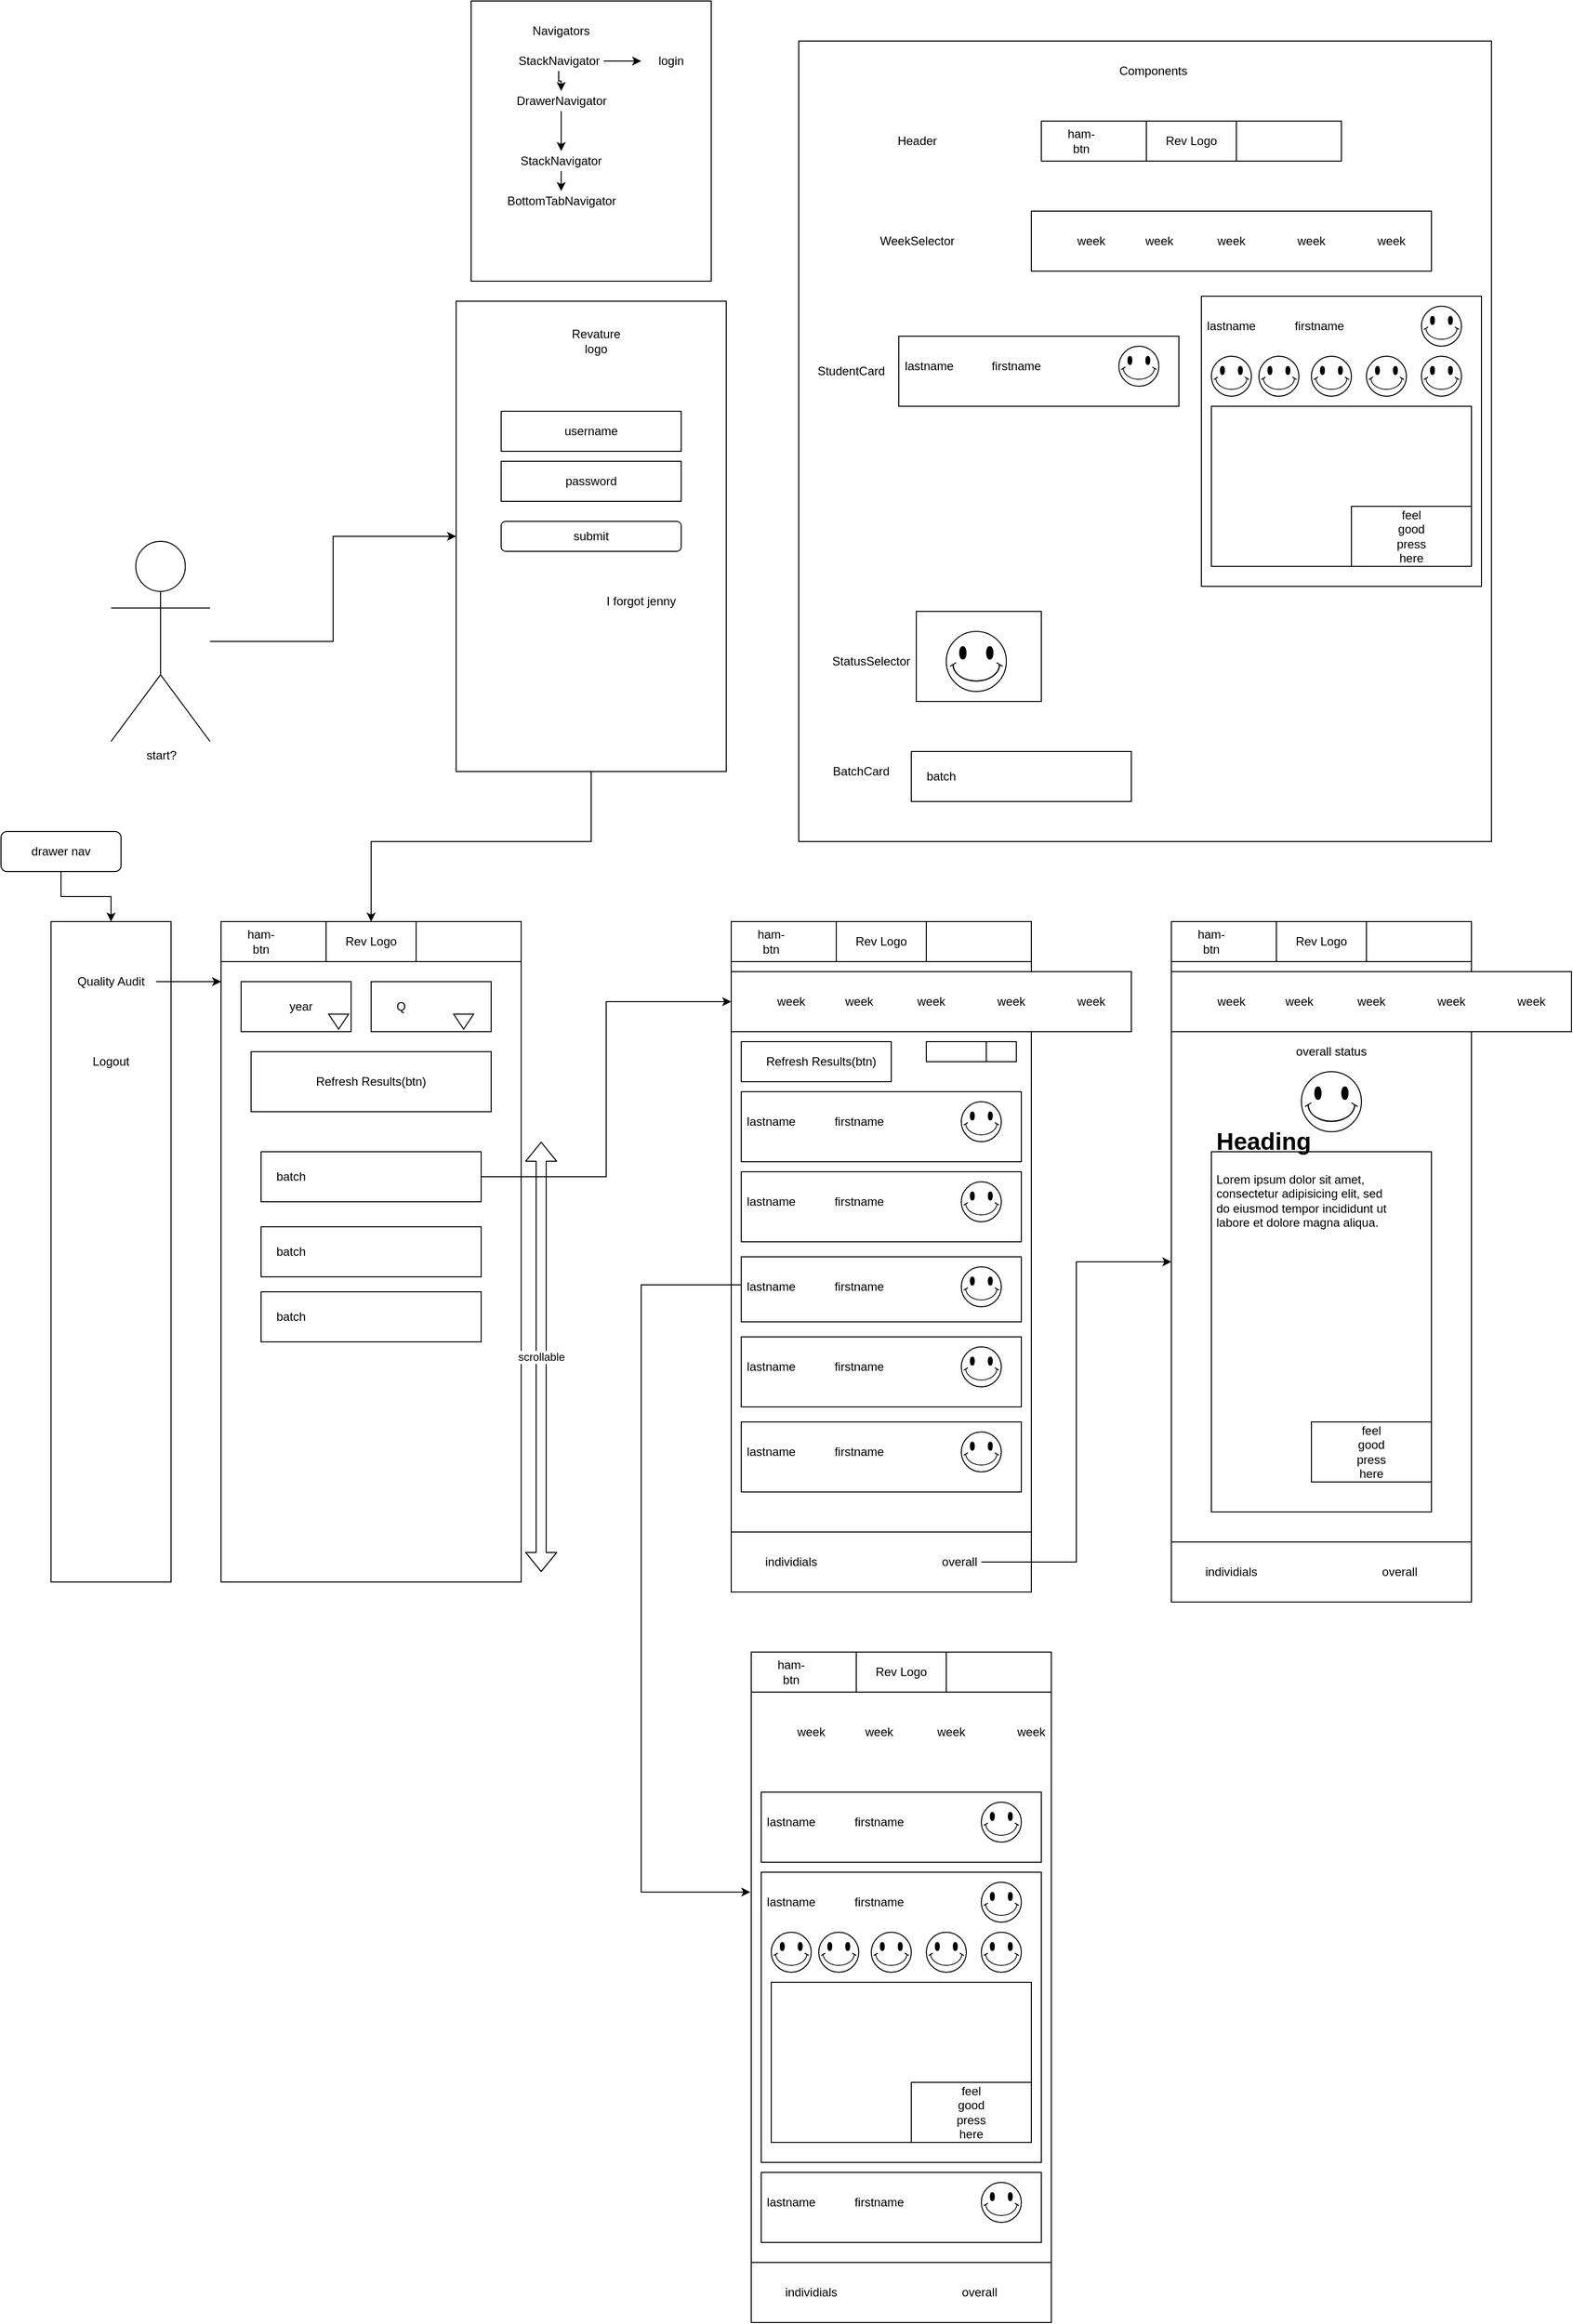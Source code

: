 <mxfile version="14.1.8" type="device"><diagram id="He0J85BLUFInhsy3zsRz" name="Page-1"><mxGraphModel dx="3555" dy="3155" grid="1" gridSize="10" guides="1" tooltips="1" connect="1" arrows="1" fold="1" page="1" pageScale="1" pageWidth="850" pageHeight="1100" math="0" shadow="0"><root><mxCell id="0"/><mxCell id="1" parent="0"/><mxCell id="zfTM1DZLP_78CyFh8hw8-36" value="" style="rounded=0;whiteSpace=wrap;html=1;" parent="1" vertex="1"><mxGeometry x="325" y="250" width="120" height="60" as="geometry"/></mxCell><mxCell id="zfTM1DZLP_78CyFh8hw8-1" value="" style="rounded=0;whiteSpace=wrap;html=1;" parent="1" vertex="1"><mxGeometry x="750" y="110" width="300" height="670" as="geometry"/></mxCell><mxCell id="zfTM1DZLP_78CyFh8hw8-2" value="" style="rounded=0;whiteSpace=wrap;html=1;" parent="1" vertex="1"><mxGeometry x="750" y="110" width="300" height="40" as="geometry"/></mxCell><mxCell id="zfTM1DZLP_78CyFh8hw8-3" value="ham-btn" style="text;html=1;strokeColor=none;fillColor=none;align=center;verticalAlign=middle;whiteSpace=wrap;rounded=0;" parent="1" vertex="1"><mxGeometry x="770" y="120" width="40" height="20" as="geometry"/></mxCell><mxCell id="zfTM1DZLP_78CyFh8hw8-4" value="" style="rounded=0;whiteSpace=wrap;html=1;" parent="1" vertex="1"><mxGeometry x="70" y="110" width="120" height="660" as="geometry"/></mxCell><mxCell id="zfTM1DZLP_78CyFh8hw8-42" style="edgeStyle=orthogonalEdgeStyle;rounded=0;orthogonalLoop=1;jettySize=auto;html=1;entryX=0;entryY=0.091;entryDx=0;entryDy=0;entryPerimeter=0;" parent="1" source="zfTM1DZLP_78CyFh8hw8-5" target="zfTM1DZLP_78CyFh8hw8-22" edge="1"><mxGeometry relative="1" as="geometry"/></mxCell><mxCell id="zfTM1DZLP_78CyFh8hw8-5" value="Quality Audit" style="text;html=1;strokeColor=none;fillColor=none;align=center;verticalAlign=middle;whiteSpace=wrap;rounded=0;" parent="1" vertex="1"><mxGeometry x="85" y="160" width="90" height="20" as="geometry"/></mxCell><mxCell id="zfTM1DZLP_78CyFh8hw8-6" value="Logout" style="text;html=1;strokeColor=none;fillColor=none;align=center;verticalAlign=middle;whiteSpace=wrap;rounded=0;" parent="1" vertex="1"><mxGeometry x="110" y="240" width="40" height="20" as="geometry"/></mxCell><mxCell id="zfTM1DZLP_78CyFh8hw8-8" style="edgeStyle=orthogonalEdgeStyle;rounded=0;orthogonalLoop=1;jettySize=auto;html=1;" parent="1" source="zfTM1DZLP_78CyFh8hw8-7" target="zfTM1DZLP_78CyFh8hw8-4" edge="1"><mxGeometry relative="1" as="geometry"/></mxCell><mxCell id="zfTM1DZLP_78CyFh8hw8-7" value="drawer nav" style="rounded=1;whiteSpace=wrap;html=1;" parent="1" vertex="1"><mxGeometry x="20" y="20" width="120" height="40" as="geometry"/></mxCell><mxCell id="zfTM1DZLP_78CyFh8hw8-9" value="Rev Logo" style="rounded=0;whiteSpace=wrap;html=1;" parent="1" vertex="1"><mxGeometry x="855" y="110" width="90" height="40" as="geometry"/></mxCell><mxCell id="zfTM1DZLP_78CyFh8hw8-13" value="" style="rounded=0;whiteSpace=wrap;html=1;" parent="1" vertex="1"><mxGeometry x="750" y="160" width="400" height="60" as="geometry"/></mxCell><mxCell id="zfTM1DZLP_78CyFh8hw8-14" value="" style="rounded=0;whiteSpace=wrap;html=1;" parent="1" vertex="1"><mxGeometry x="760" y="280" width="280" height="70" as="geometry"/></mxCell><mxCell id="zfTM1DZLP_78CyFh8hw8-15" value="week" style="text;html=1;strokeColor=none;fillColor=none;align=center;verticalAlign=middle;whiteSpace=wrap;rounded=0;" parent="1" vertex="1"><mxGeometry x="790" y="180" width="40" height="20" as="geometry"/></mxCell><mxCell id="zfTM1DZLP_78CyFh8hw8-16" value="week" style="text;html=1;strokeColor=none;fillColor=none;align=center;verticalAlign=middle;whiteSpace=wrap;rounded=0;" parent="1" vertex="1"><mxGeometry x="857.5" y="180" width="40" height="20" as="geometry"/></mxCell><mxCell id="zfTM1DZLP_78CyFh8hw8-17" value="week" style="text;html=1;strokeColor=none;fillColor=none;align=center;verticalAlign=middle;whiteSpace=wrap;rounded=0;" parent="1" vertex="1"><mxGeometry x="930" y="180" width="40" height="20" as="geometry"/></mxCell><mxCell id="zfTM1DZLP_78CyFh8hw8-18" value="week" style="text;html=1;strokeColor=none;fillColor=none;align=center;verticalAlign=middle;whiteSpace=wrap;rounded=0;" parent="1" vertex="1"><mxGeometry x="1010" y="180" width="40" height="20" as="geometry"/></mxCell><mxCell id="zfTM1DZLP_78CyFh8hw8-19" value="week" style="text;html=1;strokeColor=none;fillColor=none;align=center;verticalAlign=middle;whiteSpace=wrap;rounded=0;" parent="1" vertex="1"><mxGeometry x="1090" y="180" width="40" height="20" as="geometry"/></mxCell><mxCell id="zfTM1DZLP_78CyFh8hw8-22" value="" style="rounded=0;whiteSpace=wrap;html=1;" parent="1" vertex="1"><mxGeometry x="240" y="110" width="300" height="660" as="geometry"/></mxCell><mxCell id="zfTM1DZLP_78CyFh8hw8-10" value="" style="rounded=0;whiteSpace=wrap;html=1;" parent="1" vertex="1"><mxGeometry x="260" y="170" width="110" height="50" as="geometry"/></mxCell><mxCell id="zfTM1DZLP_78CyFh8hw8-11" value="" style="triangle;whiteSpace=wrap;html=1;rotation=90;" parent="1" vertex="1"><mxGeometry x="350" y="200" width="15" height="20" as="geometry"/></mxCell><mxCell id="zfTM1DZLP_78CyFh8hw8-12" value="year" style="text;html=1;strokeColor=none;fillColor=none;align=center;verticalAlign=middle;whiteSpace=wrap;rounded=0;" parent="1" vertex="1"><mxGeometry x="300" y="185" width="40" height="20" as="geometry"/></mxCell><mxCell id="zfTM1DZLP_78CyFh8hw8-23" value="" style="rounded=0;whiteSpace=wrap;html=1;" parent="1" vertex="1"><mxGeometry x="390" y="170" width="120" height="50" as="geometry"/></mxCell><mxCell id="zfTM1DZLP_78CyFh8hw8-25" value="" style="triangle;whiteSpace=wrap;html=1;rotation=90;" parent="1" vertex="1"><mxGeometry x="475" y="200" width="15" height="20" as="geometry"/></mxCell><mxCell id="zfTM1DZLP_78CyFh8hw8-26" value="Q" style="text;html=1;strokeColor=none;fillColor=none;align=center;verticalAlign=middle;whiteSpace=wrap;rounded=0;" parent="1" vertex="1"><mxGeometry x="400" y="185" width="40" height="20" as="geometry"/></mxCell><mxCell id="zfTM1DZLP_78CyFh8hw8-43" style="edgeStyle=orthogonalEdgeStyle;rounded=0;orthogonalLoop=1;jettySize=auto;html=1;entryX=0;entryY=0.5;entryDx=0;entryDy=0;" parent="1" source="zfTM1DZLP_78CyFh8hw8-27" target="zfTM1DZLP_78CyFh8hw8-13" edge="1"><mxGeometry relative="1" as="geometry"/></mxCell><mxCell id="zfTM1DZLP_78CyFh8hw8-27" value="" style="rounded=0;whiteSpace=wrap;html=1;" parent="1" vertex="1"><mxGeometry x="280" y="340" width="220" height="50" as="geometry"/></mxCell><mxCell id="zfTM1DZLP_78CyFh8hw8-29" value="batch" style="text;html=1;strokeColor=none;fillColor=none;align=center;verticalAlign=middle;whiteSpace=wrap;rounded=0;" parent="1" vertex="1"><mxGeometry x="290" y="355" width="40" height="20" as="geometry"/></mxCell><mxCell id="zfTM1DZLP_78CyFh8hw8-30" value="" style="rounded=0;whiteSpace=wrap;html=1;" parent="1" vertex="1"><mxGeometry x="280" y="415" width="220" height="50" as="geometry"/></mxCell><mxCell id="zfTM1DZLP_78CyFh8hw8-31" value="batch" style="text;html=1;strokeColor=none;fillColor=none;align=center;verticalAlign=middle;whiteSpace=wrap;rounded=0;" parent="1" vertex="1"><mxGeometry x="290" y="430" width="40" height="20" as="geometry"/></mxCell><mxCell id="zfTM1DZLP_78CyFh8hw8-32" value="" style="rounded=0;whiteSpace=wrap;html=1;" parent="1" vertex="1"><mxGeometry x="280" y="480" width="220" height="50" as="geometry"/></mxCell><mxCell id="zfTM1DZLP_78CyFh8hw8-33" value="batch" style="text;html=1;strokeColor=none;fillColor=none;align=center;verticalAlign=middle;whiteSpace=wrap;rounded=0;" parent="1" vertex="1"><mxGeometry x="290" y="495" width="40" height="20" as="geometry"/></mxCell><mxCell id="zfTM1DZLP_78CyFh8hw8-35" value="scrollable" style="shape=flexArrow;endArrow=classic;startArrow=classic;html=1;" parent="1" edge="1"><mxGeometry width="50" height="50" relative="1" as="geometry"><mxPoint x="560" y="760" as="sourcePoint"/><mxPoint x="560" y="330" as="targetPoint"/></mxGeometry></mxCell><mxCell id="zfTM1DZLP_78CyFh8hw8-37" value="" style="rounded=0;whiteSpace=wrap;html=1;" parent="1" vertex="1"><mxGeometry x="270" y="240" width="240" height="60" as="geometry"/></mxCell><mxCell id="zfTM1DZLP_78CyFh8hw8-34" value="Refresh Results(btn)" style="text;html=1;strokeColor=none;fillColor=none;align=center;verticalAlign=middle;whiteSpace=wrap;rounded=0;" parent="1" vertex="1"><mxGeometry x="330" y="260" width="120" height="20" as="geometry"/></mxCell><mxCell id="zfTM1DZLP_78CyFh8hw8-39" value="" style="rounded=0;whiteSpace=wrap;html=1;" parent="1" vertex="1"><mxGeometry x="240" y="110" width="300" height="40" as="geometry"/></mxCell><mxCell id="zfTM1DZLP_78CyFh8hw8-40" value="ham-btn" style="text;html=1;strokeColor=none;fillColor=none;align=center;verticalAlign=middle;whiteSpace=wrap;rounded=0;" parent="1" vertex="1"><mxGeometry x="260" y="120" width="40" height="20" as="geometry"/></mxCell><mxCell id="zfTM1DZLP_78CyFh8hw8-41" value="Rev Logo" style="rounded=0;whiteSpace=wrap;html=1;" parent="1" vertex="1"><mxGeometry x="345" y="110" width="90" height="40" as="geometry"/></mxCell><mxCell id="zfTM1DZLP_78CyFh8hw8-44" value="" style="rounded=0;whiteSpace=wrap;html=1;" parent="1" vertex="1"><mxGeometry x="750" y="720" width="300" height="60" as="geometry"/></mxCell><mxCell id="zfTM1DZLP_78CyFh8hw8-45" value="individials" style="text;html=1;strokeColor=none;fillColor=none;align=center;verticalAlign=middle;whiteSpace=wrap;rounded=0;" parent="1" vertex="1"><mxGeometry x="790" y="740" width="40" height="20" as="geometry"/></mxCell><mxCell id="zfTM1DZLP_78CyFh8hw8-54" style="edgeStyle=orthogonalEdgeStyle;rounded=0;orthogonalLoop=1;jettySize=auto;html=1;entryX=0;entryY=0.5;entryDx=0;entryDy=0;" parent="1" source="zfTM1DZLP_78CyFh8hw8-46" target="zfTM1DZLP_78CyFh8hw8-47" edge="1"><mxGeometry relative="1" as="geometry"/></mxCell><mxCell id="zfTM1DZLP_78CyFh8hw8-46" value="overall&amp;nbsp;" style="text;html=1;strokeColor=none;fillColor=none;align=center;verticalAlign=middle;whiteSpace=wrap;rounded=0;" parent="1" vertex="1"><mxGeometry x="960" y="740" width="40" height="20" as="geometry"/></mxCell><mxCell id="zfTM1DZLP_78CyFh8hw8-47" value="" style="rounded=0;whiteSpace=wrap;html=1;" parent="1" vertex="1"><mxGeometry x="1190" y="110" width="300" height="680" as="geometry"/></mxCell><mxCell id="zfTM1DZLP_78CyFh8hw8-48" value="" style="rounded=0;whiteSpace=wrap;html=1;" parent="1" vertex="1"><mxGeometry x="1190" y="110" width="300" height="40" as="geometry"/></mxCell><mxCell id="zfTM1DZLP_78CyFh8hw8-49" value="ham-btn" style="text;html=1;strokeColor=none;fillColor=none;align=center;verticalAlign=middle;whiteSpace=wrap;rounded=0;" parent="1" vertex="1"><mxGeometry x="1210" y="120" width="40" height="20" as="geometry"/></mxCell><mxCell id="zfTM1DZLP_78CyFh8hw8-50" value="Rev Logo" style="rounded=0;whiteSpace=wrap;html=1;" parent="1" vertex="1"><mxGeometry x="1295" y="110" width="90" height="40" as="geometry"/></mxCell><mxCell id="zfTM1DZLP_78CyFh8hw8-51" value="" style="rounded=0;whiteSpace=wrap;html=1;" parent="1" vertex="1"><mxGeometry x="1190" y="730" width="300" height="60" as="geometry"/></mxCell><mxCell id="zfTM1DZLP_78CyFh8hw8-52" value="individials" style="text;html=1;strokeColor=none;fillColor=none;align=center;verticalAlign=middle;whiteSpace=wrap;rounded=0;" parent="1" vertex="1"><mxGeometry x="1230" y="750" width="40" height="20" as="geometry"/></mxCell><mxCell id="zfTM1DZLP_78CyFh8hw8-53" value="overall&amp;nbsp;" style="text;html=1;strokeColor=none;fillColor=none;align=center;verticalAlign=middle;whiteSpace=wrap;rounded=0;" parent="1" vertex="1"><mxGeometry x="1400" y="750" width="40" height="20" as="geometry"/></mxCell><mxCell id="zfTM1DZLP_78CyFh8hw8-55" value="" style="rounded=0;whiteSpace=wrap;html=1;" parent="1" vertex="1"><mxGeometry x="1190" y="160" width="400" height="60" as="geometry"/></mxCell><mxCell id="zfTM1DZLP_78CyFh8hw8-56" value="week" style="text;html=1;strokeColor=none;fillColor=none;align=center;verticalAlign=middle;whiteSpace=wrap;rounded=0;" parent="1" vertex="1"><mxGeometry x="1230" y="180" width="40" height="20" as="geometry"/></mxCell><mxCell id="zfTM1DZLP_78CyFh8hw8-57" value="week" style="text;html=1;strokeColor=none;fillColor=none;align=center;verticalAlign=middle;whiteSpace=wrap;rounded=0;" parent="1" vertex="1"><mxGeometry x="1297.5" y="180" width="40" height="20" as="geometry"/></mxCell><mxCell id="zfTM1DZLP_78CyFh8hw8-58" value="week" style="text;html=1;strokeColor=none;fillColor=none;align=center;verticalAlign=middle;whiteSpace=wrap;rounded=0;" parent="1" vertex="1"><mxGeometry x="1370" y="180" width="40" height="20" as="geometry"/></mxCell><mxCell id="zfTM1DZLP_78CyFh8hw8-59" value="week" style="text;html=1;strokeColor=none;fillColor=none;align=center;verticalAlign=middle;whiteSpace=wrap;rounded=0;" parent="1" vertex="1"><mxGeometry x="1450" y="180" width="40" height="20" as="geometry"/></mxCell><mxCell id="zfTM1DZLP_78CyFh8hw8-60" value="week" style="text;html=1;strokeColor=none;fillColor=none;align=center;verticalAlign=middle;whiteSpace=wrap;rounded=0;" parent="1" vertex="1"><mxGeometry x="1530" y="180" width="40" height="20" as="geometry"/></mxCell><mxCell id="zfTM1DZLP_78CyFh8hw8-62" value="" style="rounded=0;whiteSpace=wrap;html=1;" parent="1" vertex="1"><mxGeometry x="1230" y="340" width="220" height="360" as="geometry"/></mxCell><mxCell id="zfTM1DZLP_78CyFh8hw8-63" value="&lt;h1&gt;Heading&lt;/h1&gt;&lt;p&gt;Lorem ipsum dolor sit amet, consectetur adipisicing elit, sed do eiusmod tempor incididunt ut labore et dolore magna aliqua.&lt;/p&gt;" style="text;html=1;strokeColor=none;fillColor=none;spacing=5;spacingTop=-20;whiteSpace=wrap;overflow=hidden;rounded=0;" parent="1" vertex="1"><mxGeometry x="1230" y="310" width="190" height="120" as="geometry"/></mxCell><mxCell id="zfTM1DZLP_78CyFh8hw8-64" value="" style="rounded=0;whiteSpace=wrap;html=1;" parent="1" vertex="1"><mxGeometry x="1330" y="610" width="120" height="60" as="geometry"/></mxCell><mxCell id="zfTM1DZLP_78CyFh8hw8-65" value="feel good press here" style="text;html=1;strokeColor=none;fillColor=none;align=center;verticalAlign=middle;whiteSpace=wrap;rounded=0;" parent="1" vertex="1"><mxGeometry x="1370" y="630" width="40" height="20" as="geometry"/></mxCell><mxCell id="zfTM1DZLP_78CyFh8hw8-68" value="" style="verticalLabelPosition=bottom;verticalAlign=top;html=1;shape=mxgraph.basic.smiley" parent="1" vertex="1"><mxGeometry x="1320" y="260" width="60" height="60" as="geometry"/></mxCell><mxCell id="zfTM1DZLP_78CyFh8hw8-69" value="overall status" style="text;html=1;strokeColor=none;fillColor=none;align=center;verticalAlign=middle;whiteSpace=wrap;rounded=0;" parent="1" vertex="1"><mxGeometry x="1310" y="230" width="80" height="20" as="geometry"/></mxCell><mxCell id="zfTM1DZLP_78CyFh8hw8-70" value="lastname&lt;span style=&quot;color: rgba(0 , 0 , 0 , 0) ; font-family: monospace ; font-size: 0px&quot;&gt;%3CmxGraphModel%3E%3Croot%3E%3CmxCell%20id%3D%220%22%2F%3E%3CmxCell%20id%3D%221%22%20parent%3D%220%22%2F%3E%3CmxCell%20id%3D%222%22%20value%3D%22%22%20style%3D%22rounded%3D0%3BwhiteSpace%3Dwrap%3Bhtml%3D1%3B%22%20vertex%3D%221%22%20parent%3D%221%22%3E%3CmxGeometry%20x%3D%22750%22%20y%3D%22160%22%20width%3D%22400%22%20height%3D%2260%22%20as%3D%22geometry%22%2F%3E%3C%2FmxCell%3E%3CmxCell%20id%3D%223%22%20value%3D%22week%22%20style%3D%22text%3Bhtml%3D1%3BstrokeColor%3Dnone%3BfillColor%3Dnone%3Balign%3Dcenter%3BverticalAlign%3Dmiddle%3BwhiteSpace%3Dwrap%3Brounded%3D0%3B%22%20vertex%3D%221%22%20parent%3D%221%22%3E%3CmxGeometry%20x%3D%22790%22%20y%3D%22180%22%20width%3D%2240%22%20height%3D%2220%22%20as%3D%22geometry%22%2F%3E%3C%2FmxCell%3E%3CmxCell%20id%3D%224%22%20value%3D%22week%22%20style%3D%22text%3Bhtml%3D1%3BstrokeColor%3Dnone%3BfillColor%3Dnone%3Balign%3Dcenter%3BverticalAlign%3Dmiddle%3BwhiteSpace%3Dwrap%3Brounded%3D0%3B%22%20vertex%3D%221%22%20parent%3D%221%22%3E%3CmxGeometry%20x%3D%22857.5%22%20y%3D%22180%22%20width%3D%2240%22%20height%3D%2220%22%20as%3D%22geometry%22%2F%3E%3C%2FmxCell%3E%3CmxCell%20id%3D%225%22%20value%3D%22week%22%20style%3D%22text%3Bhtml%3D1%3BstrokeColor%3Dnone%3BfillColor%3Dnone%3Balign%3Dcenter%3BverticalAlign%3Dmiddle%3BwhiteSpace%3Dwrap%3Brounded%3D0%3B%22%20vertex%3D%221%22%20parent%3D%221%22%3E%3CmxGeometry%20x%3D%22930%22%20y%3D%22180%22%20width%3D%2240%22%20height%3D%2220%22%20as%3D%22geometry%22%2F%3E%3C%2FmxCell%3E%3CmxCell%20id%3D%226%22%20value%3D%22week%22%20style%3D%22text%3Bhtml%3D1%3BstrokeColor%3Dnone%3BfillColor%3Dnone%3Balign%3Dcenter%3BverticalAlign%3Dmiddle%3BwhiteSpace%3Dwrap%3Brounded%3D0%3B%22%20vertex%3D%221%22%20parent%3D%221%22%3E%3CmxGeometry%20x%3D%221010%22%20y%3D%22180%22%20width%3D%2240%22%20height%3D%2220%22%20as%3D%22geometry%22%2F%3E%3C%2FmxCell%3E%3CmxCell%20id%3D%227%22%20value%3D%22week%22%20style%3D%22text%3Bhtml%3D1%3BstrokeColor%3Dnone%3BfillColor%3Dnone%3Balign%3Dcenter%3BverticalAlign%3Dmiddle%3BwhiteSpace%3Dwrap%3Brounded%3D0%3B%22%20vertex%3D%221%22%20parent%3D%221%22%3E%3CmxGeometry%20x%3D%221090%22%20y%3D%22180%22%20width%3D%2240%22%20height%3D%2220%22%20as%3D%22geometry%22%2F%3E%3C%2FmxCell%3E%3C%2Froot%3E%3C%2FmxGraphModel%3E&lt;/span&gt;" style="text;html=1;strokeColor=none;fillColor=none;align=center;verticalAlign=middle;whiteSpace=wrap;rounded=0;" parent="1" vertex="1"><mxGeometry x="770" y="300" width="40" height="20" as="geometry"/></mxCell><mxCell id="zfTM1DZLP_78CyFh8hw8-71" value="firstname" style="text;html=1;strokeColor=none;fillColor=none;align=center;verticalAlign=middle;whiteSpace=wrap;rounded=0;" parent="1" vertex="1"><mxGeometry x="857.5" y="300" width="40" height="20" as="geometry"/></mxCell><mxCell id="zfTM1DZLP_78CyFh8hw8-72" value="" style="verticalLabelPosition=bottom;verticalAlign=top;html=1;shape=mxgraph.basic.smiley" parent="1" vertex="1"><mxGeometry x="980" y="290" width="40" height="40" as="geometry"/></mxCell><mxCell id="zfTM1DZLP_78CyFh8hw8-74" value="" style="rounded=0;whiteSpace=wrap;html=1;" parent="1" vertex="1"><mxGeometry x="760" y="360" width="280" height="70" as="geometry"/></mxCell><mxCell id="zfTM1DZLP_78CyFh8hw8-75" value="lastname&lt;span style=&quot;color: rgba(0 , 0 , 0 , 0) ; font-family: monospace ; font-size: 0px&quot;&gt;%3CmxGraphModel%3E%3Croot%3E%3CmxCell%20id%3D%220%22%2F%3E%3CmxCell%20id%3D%221%22%20parent%3D%220%22%2F%3E%3CmxCell%20id%3D%222%22%20value%3D%22%22%20style%3D%22rounded%3D0%3BwhiteSpace%3Dwrap%3Bhtml%3D1%3B%22%20vertex%3D%221%22%20parent%3D%221%22%3E%3CmxGeometry%20x%3D%22750%22%20y%3D%22160%22%20width%3D%22400%22%20height%3D%2260%22%20as%3D%22geometry%22%2F%3E%3C%2FmxCell%3E%3CmxCell%20id%3D%223%22%20value%3D%22week%22%20style%3D%22text%3Bhtml%3D1%3BstrokeColor%3Dnone%3BfillColor%3Dnone%3Balign%3Dcenter%3BverticalAlign%3Dmiddle%3BwhiteSpace%3Dwrap%3Brounded%3D0%3B%22%20vertex%3D%221%22%20parent%3D%221%22%3E%3CmxGeometry%20x%3D%22790%22%20y%3D%22180%22%20width%3D%2240%22%20height%3D%2220%22%20as%3D%22geometry%22%2F%3E%3C%2FmxCell%3E%3CmxCell%20id%3D%224%22%20value%3D%22week%22%20style%3D%22text%3Bhtml%3D1%3BstrokeColor%3Dnone%3BfillColor%3Dnone%3Balign%3Dcenter%3BverticalAlign%3Dmiddle%3BwhiteSpace%3Dwrap%3Brounded%3D0%3B%22%20vertex%3D%221%22%20parent%3D%221%22%3E%3CmxGeometry%20x%3D%22857.5%22%20y%3D%22180%22%20width%3D%2240%22%20height%3D%2220%22%20as%3D%22geometry%22%2F%3E%3C%2FmxCell%3E%3CmxCell%20id%3D%225%22%20value%3D%22week%22%20style%3D%22text%3Bhtml%3D1%3BstrokeColor%3Dnone%3BfillColor%3Dnone%3Balign%3Dcenter%3BverticalAlign%3Dmiddle%3BwhiteSpace%3Dwrap%3Brounded%3D0%3B%22%20vertex%3D%221%22%20parent%3D%221%22%3E%3CmxGeometry%20x%3D%22930%22%20y%3D%22180%22%20width%3D%2240%22%20height%3D%2220%22%20as%3D%22geometry%22%2F%3E%3C%2FmxCell%3E%3CmxCell%20id%3D%226%22%20value%3D%22week%22%20style%3D%22text%3Bhtml%3D1%3BstrokeColor%3Dnone%3BfillColor%3Dnone%3Balign%3Dcenter%3BverticalAlign%3Dmiddle%3BwhiteSpace%3Dwrap%3Brounded%3D0%3B%22%20vertex%3D%221%22%20parent%3D%221%22%3E%3CmxGeometry%20x%3D%221010%22%20y%3D%22180%22%20width%3D%2240%22%20height%3D%2220%22%20as%3D%22geometry%22%2F%3E%3C%2FmxCell%3E%3CmxCell%20id%3D%227%22%20value%3D%22week%22%20style%3D%22text%3Bhtml%3D1%3BstrokeColor%3Dnone%3BfillColor%3Dnone%3Balign%3Dcenter%3BverticalAlign%3Dmiddle%3BwhiteSpace%3Dwrap%3Brounded%3D0%3B%22%20vertex%3D%221%22%20parent%3D%221%22%3E%3CmxGeometry%20x%3D%221090%22%20y%3D%22180%22%20width%3D%2240%22%20height%3D%2220%22%20as%3D%22geometry%22%2F%3E%3C%2FmxCell%3E%3C%2Froot%3E%3C%2FmxGraphModel%3E&lt;/span&gt;" style="text;html=1;strokeColor=none;fillColor=none;align=center;verticalAlign=middle;whiteSpace=wrap;rounded=0;" parent="1" vertex="1"><mxGeometry x="770" y="380" width="40" height="20" as="geometry"/></mxCell><mxCell id="zfTM1DZLP_78CyFh8hw8-76" value="firstname" style="text;html=1;strokeColor=none;fillColor=none;align=center;verticalAlign=middle;whiteSpace=wrap;rounded=0;" parent="1" vertex="1"><mxGeometry x="857.5" y="380" width="40" height="20" as="geometry"/></mxCell><mxCell id="zfTM1DZLP_78CyFh8hw8-77" value="" style="verticalLabelPosition=bottom;verticalAlign=top;html=1;shape=mxgraph.basic.smiley" parent="1" vertex="1"><mxGeometry x="980" y="370" width="40" height="40" as="geometry"/></mxCell><mxCell id="zfTM1DZLP_78CyFh8hw8-86" value="" style="rounded=0;whiteSpace=wrap;html=1;" parent="1" vertex="1"><mxGeometry x="760" y="525" width="280" height="70" as="geometry"/></mxCell><mxCell id="zfTM1DZLP_78CyFh8hw8-87" value="lastname&lt;span style=&quot;color: rgba(0 , 0 , 0 , 0) ; font-family: monospace ; font-size: 0px&quot;&gt;%3CmxGraphModel%3E%3Croot%3E%3CmxCell%20id%3D%220%22%2F%3E%3CmxCell%20id%3D%221%22%20parent%3D%220%22%2F%3E%3CmxCell%20id%3D%222%22%20value%3D%22%22%20style%3D%22rounded%3D0%3BwhiteSpace%3Dwrap%3Bhtml%3D1%3B%22%20vertex%3D%221%22%20parent%3D%221%22%3E%3CmxGeometry%20x%3D%22750%22%20y%3D%22160%22%20width%3D%22400%22%20height%3D%2260%22%20as%3D%22geometry%22%2F%3E%3C%2FmxCell%3E%3CmxCell%20id%3D%223%22%20value%3D%22week%22%20style%3D%22text%3Bhtml%3D1%3BstrokeColor%3Dnone%3BfillColor%3Dnone%3Balign%3Dcenter%3BverticalAlign%3Dmiddle%3BwhiteSpace%3Dwrap%3Brounded%3D0%3B%22%20vertex%3D%221%22%20parent%3D%221%22%3E%3CmxGeometry%20x%3D%22790%22%20y%3D%22180%22%20width%3D%2240%22%20height%3D%2220%22%20as%3D%22geometry%22%2F%3E%3C%2FmxCell%3E%3CmxCell%20id%3D%224%22%20value%3D%22week%22%20style%3D%22text%3Bhtml%3D1%3BstrokeColor%3Dnone%3BfillColor%3Dnone%3Balign%3Dcenter%3BverticalAlign%3Dmiddle%3BwhiteSpace%3Dwrap%3Brounded%3D0%3B%22%20vertex%3D%221%22%20parent%3D%221%22%3E%3CmxGeometry%20x%3D%22857.5%22%20y%3D%22180%22%20width%3D%2240%22%20height%3D%2220%22%20as%3D%22geometry%22%2F%3E%3C%2FmxCell%3E%3CmxCell%20id%3D%225%22%20value%3D%22week%22%20style%3D%22text%3Bhtml%3D1%3BstrokeColor%3Dnone%3BfillColor%3Dnone%3Balign%3Dcenter%3BverticalAlign%3Dmiddle%3BwhiteSpace%3Dwrap%3Brounded%3D0%3B%22%20vertex%3D%221%22%20parent%3D%221%22%3E%3CmxGeometry%20x%3D%22930%22%20y%3D%22180%22%20width%3D%2240%22%20height%3D%2220%22%20as%3D%22geometry%22%2F%3E%3C%2FmxCell%3E%3CmxCell%20id%3D%226%22%20value%3D%22week%22%20style%3D%22text%3Bhtml%3D1%3BstrokeColor%3Dnone%3BfillColor%3Dnone%3Balign%3Dcenter%3BverticalAlign%3Dmiddle%3BwhiteSpace%3Dwrap%3Brounded%3D0%3B%22%20vertex%3D%221%22%20parent%3D%221%22%3E%3CmxGeometry%20x%3D%221010%22%20y%3D%22180%22%20width%3D%2240%22%20height%3D%2220%22%20as%3D%22geometry%22%2F%3E%3C%2FmxCell%3E%3CmxCell%20id%3D%227%22%20value%3D%22week%22%20style%3D%22text%3Bhtml%3D1%3BstrokeColor%3Dnone%3BfillColor%3Dnone%3Balign%3Dcenter%3BverticalAlign%3Dmiddle%3BwhiteSpace%3Dwrap%3Brounded%3D0%3B%22%20vertex%3D%221%22%20parent%3D%221%22%3E%3CmxGeometry%20x%3D%221090%22%20y%3D%22180%22%20width%3D%2240%22%20height%3D%2220%22%20as%3D%22geometry%22%2F%3E%3C%2FmxCell%3E%3C%2Froot%3E%3C%2FmxGraphModel%3E&lt;/span&gt;" style="text;html=1;strokeColor=none;fillColor=none;align=center;verticalAlign=middle;whiteSpace=wrap;rounded=0;" parent="1" vertex="1"><mxGeometry x="770" y="545" width="40" height="20" as="geometry"/></mxCell><mxCell id="zfTM1DZLP_78CyFh8hw8-88" value="firstname" style="text;html=1;strokeColor=none;fillColor=none;align=center;verticalAlign=middle;whiteSpace=wrap;rounded=0;" parent="1" vertex="1"><mxGeometry x="857.5" y="545" width="40" height="20" as="geometry"/></mxCell><mxCell id="zfTM1DZLP_78CyFh8hw8-89" value="" style="verticalLabelPosition=bottom;verticalAlign=top;html=1;shape=mxgraph.basic.smiley" parent="1" vertex="1"><mxGeometry x="980" y="535" width="40" height="40" as="geometry"/></mxCell><mxCell id="zfTM1DZLP_78CyFh8hw8-127" style="edgeStyle=orthogonalEdgeStyle;rounded=0;orthogonalLoop=1;jettySize=auto;html=1;entryX=-0.003;entryY=0.358;entryDx=0;entryDy=0;entryPerimeter=0;exitX=0;exitY=0.5;exitDx=0;exitDy=0;" parent="1" source="zfTM1DZLP_78CyFh8hw8-82" target="zfTM1DZLP_78CyFh8hw8-94" edge="1"><mxGeometry relative="1" as="geometry"><mxPoint x="650" y="1070" as="targetPoint"/><Array as="points"><mxPoint x="900" y="477"/><mxPoint x="900" y="473"/><mxPoint x="660" y="473"/><mxPoint x="660" y="1080"/></Array></mxGeometry></mxCell><mxCell id="zfTM1DZLP_78CyFh8hw8-82" value="" style="rounded=0;whiteSpace=wrap;html=1;" parent="1" vertex="1"><mxGeometry x="760" y="445" width="280" height="65" as="geometry"/></mxCell><mxCell id="zfTM1DZLP_78CyFh8hw8-83" value="lastname&lt;span style=&quot;color: rgba(0 , 0 , 0 , 0) ; font-family: monospace ; font-size: 0px&quot;&gt;%3CmxGraphModel%3E%3Croot%3E%3CmxCell%20id%3D%220%22%2F%3E%3CmxCell%20id%3D%221%22%20parent%3D%220%22%2F%3E%3CmxCell%20id%3D%222%22%20value%3D%22%22%20style%3D%22rounded%3D0%3BwhiteSpace%3Dwrap%3Bhtml%3D1%3B%22%20vertex%3D%221%22%20parent%3D%221%22%3E%3CmxGeometry%20x%3D%22750%22%20y%3D%22160%22%20width%3D%22400%22%20height%3D%2260%22%20as%3D%22geometry%22%2F%3E%3C%2FmxCell%3E%3CmxCell%20id%3D%223%22%20value%3D%22week%22%20style%3D%22text%3Bhtml%3D1%3BstrokeColor%3Dnone%3BfillColor%3Dnone%3Balign%3Dcenter%3BverticalAlign%3Dmiddle%3BwhiteSpace%3Dwrap%3Brounded%3D0%3B%22%20vertex%3D%221%22%20parent%3D%221%22%3E%3CmxGeometry%20x%3D%22790%22%20y%3D%22180%22%20width%3D%2240%22%20height%3D%2220%22%20as%3D%22geometry%22%2F%3E%3C%2FmxCell%3E%3CmxCell%20id%3D%224%22%20value%3D%22week%22%20style%3D%22text%3Bhtml%3D1%3BstrokeColor%3Dnone%3BfillColor%3Dnone%3Balign%3Dcenter%3BverticalAlign%3Dmiddle%3BwhiteSpace%3Dwrap%3Brounded%3D0%3B%22%20vertex%3D%221%22%20parent%3D%221%22%3E%3CmxGeometry%20x%3D%22857.5%22%20y%3D%22180%22%20width%3D%2240%22%20height%3D%2220%22%20as%3D%22geometry%22%2F%3E%3C%2FmxCell%3E%3CmxCell%20id%3D%225%22%20value%3D%22week%22%20style%3D%22text%3Bhtml%3D1%3BstrokeColor%3Dnone%3BfillColor%3Dnone%3Balign%3Dcenter%3BverticalAlign%3Dmiddle%3BwhiteSpace%3Dwrap%3Brounded%3D0%3B%22%20vertex%3D%221%22%20parent%3D%221%22%3E%3CmxGeometry%20x%3D%22930%22%20y%3D%22180%22%20width%3D%2240%22%20height%3D%2220%22%20as%3D%22geometry%22%2F%3E%3C%2FmxCell%3E%3CmxCell%20id%3D%226%22%20value%3D%22week%22%20style%3D%22text%3Bhtml%3D1%3BstrokeColor%3Dnone%3BfillColor%3Dnone%3Balign%3Dcenter%3BverticalAlign%3Dmiddle%3BwhiteSpace%3Dwrap%3Brounded%3D0%3B%22%20vertex%3D%221%22%20parent%3D%221%22%3E%3CmxGeometry%20x%3D%221010%22%20y%3D%22180%22%20width%3D%2240%22%20height%3D%2220%22%20as%3D%22geometry%22%2F%3E%3C%2FmxCell%3E%3CmxCell%20id%3D%227%22%20value%3D%22week%22%20style%3D%22text%3Bhtml%3D1%3BstrokeColor%3Dnone%3BfillColor%3Dnone%3Balign%3Dcenter%3BverticalAlign%3Dmiddle%3BwhiteSpace%3Dwrap%3Brounded%3D0%3B%22%20vertex%3D%221%22%20parent%3D%221%22%3E%3CmxGeometry%20x%3D%221090%22%20y%3D%22180%22%20width%3D%2240%22%20height%3D%2220%22%20as%3D%22geometry%22%2F%3E%3C%2FmxCell%3E%3C%2Froot%3E%3C%2FmxGraphModel%3E&lt;/span&gt;" style="text;html=1;strokeColor=none;fillColor=none;align=center;verticalAlign=middle;whiteSpace=wrap;rounded=0;" parent="1" vertex="1"><mxGeometry x="770" y="465" width="40" height="20" as="geometry"/></mxCell><mxCell id="zfTM1DZLP_78CyFh8hw8-84" value="firstname" style="text;html=1;strokeColor=none;fillColor=none;align=center;verticalAlign=middle;whiteSpace=wrap;rounded=0;" parent="1" vertex="1"><mxGeometry x="857.5" y="465" width="40" height="20" as="geometry"/></mxCell><mxCell id="zfTM1DZLP_78CyFh8hw8-85" value="" style="verticalLabelPosition=bottom;verticalAlign=top;html=1;shape=mxgraph.basic.smiley" parent="1" vertex="1"><mxGeometry x="980" y="455" width="40" height="40" as="geometry"/></mxCell><mxCell id="zfTM1DZLP_78CyFh8hw8-90" value="" style="rounded=0;whiteSpace=wrap;html=1;" parent="1" vertex="1"><mxGeometry x="760" y="610" width="280" height="70" as="geometry"/></mxCell><mxCell id="zfTM1DZLP_78CyFh8hw8-91" value="lastname&lt;span style=&quot;color: rgba(0 , 0 , 0 , 0) ; font-family: monospace ; font-size: 0px&quot;&gt;%3CmxGraphModel%3E%3Croot%3E%3CmxCell%20id%3D%220%22%2F%3E%3CmxCell%20id%3D%221%22%20parent%3D%220%22%2F%3E%3CmxCell%20id%3D%222%22%20value%3D%22%22%20style%3D%22rounded%3D0%3BwhiteSpace%3Dwrap%3Bhtml%3D1%3B%22%20vertex%3D%221%22%20parent%3D%221%22%3E%3CmxGeometry%20x%3D%22750%22%20y%3D%22160%22%20width%3D%22400%22%20height%3D%2260%22%20as%3D%22geometry%22%2F%3E%3C%2FmxCell%3E%3CmxCell%20id%3D%223%22%20value%3D%22week%22%20style%3D%22text%3Bhtml%3D1%3BstrokeColor%3Dnone%3BfillColor%3Dnone%3Balign%3Dcenter%3BverticalAlign%3Dmiddle%3BwhiteSpace%3Dwrap%3Brounded%3D0%3B%22%20vertex%3D%221%22%20parent%3D%221%22%3E%3CmxGeometry%20x%3D%22790%22%20y%3D%22180%22%20width%3D%2240%22%20height%3D%2220%22%20as%3D%22geometry%22%2F%3E%3C%2FmxCell%3E%3CmxCell%20id%3D%224%22%20value%3D%22week%22%20style%3D%22text%3Bhtml%3D1%3BstrokeColor%3Dnone%3BfillColor%3Dnone%3Balign%3Dcenter%3BverticalAlign%3Dmiddle%3BwhiteSpace%3Dwrap%3Brounded%3D0%3B%22%20vertex%3D%221%22%20parent%3D%221%22%3E%3CmxGeometry%20x%3D%22857.5%22%20y%3D%22180%22%20width%3D%2240%22%20height%3D%2220%22%20as%3D%22geometry%22%2F%3E%3C%2FmxCell%3E%3CmxCell%20id%3D%225%22%20value%3D%22week%22%20style%3D%22text%3Bhtml%3D1%3BstrokeColor%3Dnone%3BfillColor%3Dnone%3Balign%3Dcenter%3BverticalAlign%3Dmiddle%3BwhiteSpace%3Dwrap%3Brounded%3D0%3B%22%20vertex%3D%221%22%20parent%3D%221%22%3E%3CmxGeometry%20x%3D%22930%22%20y%3D%22180%22%20width%3D%2240%22%20height%3D%2220%22%20as%3D%22geometry%22%2F%3E%3C%2FmxCell%3E%3CmxCell%20id%3D%226%22%20value%3D%22week%22%20style%3D%22text%3Bhtml%3D1%3BstrokeColor%3Dnone%3BfillColor%3Dnone%3Balign%3Dcenter%3BverticalAlign%3Dmiddle%3BwhiteSpace%3Dwrap%3Brounded%3D0%3B%22%20vertex%3D%221%22%20parent%3D%221%22%3E%3CmxGeometry%20x%3D%221010%22%20y%3D%22180%22%20width%3D%2240%22%20height%3D%2220%22%20as%3D%22geometry%22%2F%3E%3C%2FmxCell%3E%3CmxCell%20id%3D%227%22%20value%3D%22week%22%20style%3D%22text%3Bhtml%3D1%3BstrokeColor%3Dnone%3BfillColor%3Dnone%3Balign%3Dcenter%3BverticalAlign%3Dmiddle%3BwhiteSpace%3Dwrap%3Brounded%3D0%3B%22%20vertex%3D%221%22%20parent%3D%221%22%3E%3CmxGeometry%20x%3D%221090%22%20y%3D%22180%22%20width%3D%2240%22%20height%3D%2220%22%20as%3D%22geometry%22%2F%3E%3C%2FmxCell%3E%3C%2Froot%3E%3C%2FmxGraphModel%3E&lt;/span&gt;" style="text;html=1;strokeColor=none;fillColor=none;align=center;verticalAlign=middle;whiteSpace=wrap;rounded=0;" parent="1" vertex="1"><mxGeometry x="770" y="630" width="40" height="20" as="geometry"/></mxCell><mxCell id="zfTM1DZLP_78CyFh8hw8-92" value="firstname" style="text;html=1;strokeColor=none;fillColor=none;align=center;verticalAlign=middle;whiteSpace=wrap;rounded=0;" parent="1" vertex="1"><mxGeometry x="857.5" y="630" width="40" height="20" as="geometry"/></mxCell><mxCell id="zfTM1DZLP_78CyFh8hw8-93" value="" style="verticalLabelPosition=bottom;verticalAlign=top;html=1;shape=mxgraph.basic.smiley" parent="1" vertex="1"><mxGeometry x="980" y="620" width="40" height="40" as="geometry"/></mxCell><mxCell id="zfTM1DZLP_78CyFh8hw8-94" value="" style="rounded=0;whiteSpace=wrap;html=1;" parent="1" vertex="1"><mxGeometry x="770" y="840" width="300" height="670" as="geometry"/></mxCell><mxCell id="zfTM1DZLP_78CyFh8hw8-95" value="" style="rounded=0;whiteSpace=wrap;html=1;" parent="1" vertex="1"><mxGeometry x="770" y="840" width="300" height="40" as="geometry"/></mxCell><mxCell id="zfTM1DZLP_78CyFh8hw8-96" value="ham-btn" style="text;html=1;strokeColor=none;fillColor=none;align=center;verticalAlign=middle;whiteSpace=wrap;rounded=0;" parent="1" vertex="1"><mxGeometry x="790" y="850" width="40" height="20" as="geometry"/></mxCell><mxCell id="zfTM1DZLP_78CyFh8hw8-97" value="Rev Logo" style="rounded=0;whiteSpace=wrap;html=1;" parent="1" vertex="1"><mxGeometry x="875" y="840" width="90" height="40" as="geometry"/></mxCell><mxCell id="zfTM1DZLP_78CyFh8hw8-98" value="" style="rounded=0;whiteSpace=wrap;html=1;" parent="1" vertex="1"><mxGeometry x="780" y="980" width="280" height="70" as="geometry"/></mxCell><mxCell id="zfTM1DZLP_78CyFh8hw8-99" value="week" style="text;html=1;strokeColor=none;fillColor=none;align=center;verticalAlign=middle;whiteSpace=wrap;rounded=0;" parent="1" vertex="1"><mxGeometry x="810" y="910" width="40" height="20" as="geometry"/></mxCell><mxCell id="zfTM1DZLP_78CyFh8hw8-100" value="week" style="text;html=1;strokeColor=none;fillColor=none;align=center;verticalAlign=middle;whiteSpace=wrap;rounded=0;" parent="1" vertex="1"><mxGeometry x="877.5" y="910" width="40" height="20" as="geometry"/></mxCell><mxCell id="zfTM1DZLP_78CyFh8hw8-101" value="week" style="text;html=1;strokeColor=none;fillColor=none;align=center;verticalAlign=middle;whiteSpace=wrap;rounded=0;" parent="1" vertex="1"><mxGeometry x="950" y="910" width="40" height="20" as="geometry"/></mxCell><mxCell id="zfTM1DZLP_78CyFh8hw8-102" value="week" style="text;html=1;strokeColor=none;fillColor=none;align=center;verticalAlign=middle;whiteSpace=wrap;rounded=0;" parent="1" vertex="1"><mxGeometry x="1030" y="910" width="40" height="20" as="geometry"/></mxCell><mxCell id="zfTM1DZLP_78CyFh8hw8-103" value="" style="rounded=0;whiteSpace=wrap;html=1;" parent="1" vertex="1"><mxGeometry x="770" y="1450" width="300" height="60" as="geometry"/></mxCell><mxCell id="zfTM1DZLP_78CyFh8hw8-104" value="individials" style="text;html=1;strokeColor=none;fillColor=none;align=center;verticalAlign=middle;whiteSpace=wrap;rounded=0;" parent="1" vertex="1"><mxGeometry x="810" y="1470" width="40" height="20" as="geometry"/></mxCell><mxCell id="zfTM1DZLP_78CyFh8hw8-105" value="overall&amp;nbsp;" style="text;html=1;strokeColor=none;fillColor=none;align=center;verticalAlign=middle;whiteSpace=wrap;rounded=0;" parent="1" vertex="1"><mxGeometry x="980" y="1470" width="40" height="20" as="geometry"/></mxCell><mxCell id="zfTM1DZLP_78CyFh8hw8-106" value="lastname&lt;span style=&quot;color: rgba(0 , 0 , 0 , 0) ; font-family: monospace ; font-size: 0px&quot;&gt;%3CmxGraphModel%3E%3Croot%3E%3CmxCell%20id%3D%220%22%2F%3E%3CmxCell%20id%3D%221%22%20parent%3D%220%22%2F%3E%3CmxCell%20id%3D%222%22%20value%3D%22%22%20style%3D%22rounded%3D0%3BwhiteSpace%3Dwrap%3Bhtml%3D1%3B%22%20vertex%3D%221%22%20parent%3D%221%22%3E%3CmxGeometry%20x%3D%22750%22%20y%3D%22160%22%20width%3D%22400%22%20height%3D%2260%22%20as%3D%22geometry%22%2F%3E%3C%2FmxCell%3E%3CmxCell%20id%3D%223%22%20value%3D%22week%22%20style%3D%22text%3Bhtml%3D1%3BstrokeColor%3Dnone%3BfillColor%3Dnone%3Balign%3Dcenter%3BverticalAlign%3Dmiddle%3BwhiteSpace%3Dwrap%3Brounded%3D0%3B%22%20vertex%3D%221%22%20parent%3D%221%22%3E%3CmxGeometry%20x%3D%22790%22%20y%3D%22180%22%20width%3D%2240%22%20height%3D%2220%22%20as%3D%22geometry%22%2F%3E%3C%2FmxCell%3E%3CmxCell%20id%3D%224%22%20value%3D%22week%22%20style%3D%22text%3Bhtml%3D1%3BstrokeColor%3Dnone%3BfillColor%3Dnone%3Balign%3Dcenter%3BverticalAlign%3Dmiddle%3BwhiteSpace%3Dwrap%3Brounded%3D0%3B%22%20vertex%3D%221%22%20parent%3D%221%22%3E%3CmxGeometry%20x%3D%22857.5%22%20y%3D%22180%22%20width%3D%2240%22%20height%3D%2220%22%20as%3D%22geometry%22%2F%3E%3C%2FmxCell%3E%3CmxCell%20id%3D%225%22%20value%3D%22week%22%20style%3D%22text%3Bhtml%3D1%3BstrokeColor%3Dnone%3BfillColor%3Dnone%3Balign%3Dcenter%3BverticalAlign%3Dmiddle%3BwhiteSpace%3Dwrap%3Brounded%3D0%3B%22%20vertex%3D%221%22%20parent%3D%221%22%3E%3CmxGeometry%20x%3D%22930%22%20y%3D%22180%22%20width%3D%2240%22%20height%3D%2220%22%20as%3D%22geometry%22%2F%3E%3C%2FmxCell%3E%3CmxCell%20id%3D%226%22%20value%3D%22week%22%20style%3D%22text%3Bhtml%3D1%3BstrokeColor%3Dnone%3BfillColor%3Dnone%3Balign%3Dcenter%3BverticalAlign%3Dmiddle%3BwhiteSpace%3Dwrap%3Brounded%3D0%3B%22%20vertex%3D%221%22%20parent%3D%221%22%3E%3CmxGeometry%20x%3D%221010%22%20y%3D%22180%22%20width%3D%2240%22%20height%3D%2220%22%20as%3D%22geometry%22%2F%3E%3C%2FmxCell%3E%3CmxCell%20id%3D%227%22%20value%3D%22week%22%20style%3D%22text%3Bhtml%3D1%3BstrokeColor%3Dnone%3BfillColor%3Dnone%3Balign%3Dcenter%3BverticalAlign%3Dmiddle%3BwhiteSpace%3Dwrap%3Brounded%3D0%3B%22%20vertex%3D%221%22%20parent%3D%221%22%3E%3CmxGeometry%20x%3D%221090%22%20y%3D%22180%22%20width%3D%2240%22%20height%3D%2220%22%20as%3D%22geometry%22%2F%3E%3C%2FmxCell%3E%3C%2Froot%3E%3C%2FmxGraphModel%3E&lt;/span&gt;" style="text;html=1;strokeColor=none;fillColor=none;align=center;verticalAlign=middle;whiteSpace=wrap;rounded=0;" parent="1" vertex="1"><mxGeometry x="790" y="1000" width="40" height="20" as="geometry"/></mxCell><mxCell id="zfTM1DZLP_78CyFh8hw8-107" value="firstname" style="text;html=1;strokeColor=none;fillColor=none;align=center;verticalAlign=middle;whiteSpace=wrap;rounded=0;" parent="1" vertex="1"><mxGeometry x="877.5" y="1000" width="40" height="20" as="geometry"/></mxCell><mxCell id="zfTM1DZLP_78CyFh8hw8-108" value="" style="verticalLabelPosition=bottom;verticalAlign=top;html=1;shape=mxgraph.basic.smiley" parent="1" vertex="1"><mxGeometry x="1000" y="990" width="40" height="40" as="geometry"/></mxCell><mxCell id="zfTM1DZLP_78CyFh8hw8-109" value="" style="rounded=0;whiteSpace=wrap;html=1;" parent="1" vertex="1"><mxGeometry x="780" y="1060" width="280" height="290" as="geometry"/></mxCell><mxCell id="zfTM1DZLP_78CyFh8hw8-110" value="lastname&lt;span style=&quot;color: rgba(0 , 0 , 0 , 0) ; font-family: monospace ; font-size: 0px&quot;&gt;%3CmxGraphModel%3E%3Croot%3E%3CmxCell%20id%3D%220%22%2F%3E%3CmxCell%20id%3D%221%22%20parent%3D%220%22%2F%3E%3CmxCell%20id%3D%222%22%20value%3D%22%22%20style%3D%22rounded%3D0%3BwhiteSpace%3Dwrap%3Bhtml%3D1%3B%22%20vertex%3D%221%22%20parent%3D%221%22%3E%3CmxGeometry%20x%3D%22750%22%20y%3D%22160%22%20width%3D%22400%22%20height%3D%2260%22%20as%3D%22geometry%22%2F%3E%3C%2FmxCell%3E%3CmxCell%20id%3D%223%22%20value%3D%22week%22%20style%3D%22text%3Bhtml%3D1%3BstrokeColor%3Dnone%3BfillColor%3Dnone%3Balign%3Dcenter%3BverticalAlign%3Dmiddle%3BwhiteSpace%3Dwrap%3Brounded%3D0%3B%22%20vertex%3D%221%22%20parent%3D%221%22%3E%3CmxGeometry%20x%3D%22790%22%20y%3D%22180%22%20width%3D%2240%22%20height%3D%2220%22%20as%3D%22geometry%22%2F%3E%3C%2FmxCell%3E%3CmxCell%20id%3D%224%22%20value%3D%22week%22%20style%3D%22text%3Bhtml%3D1%3BstrokeColor%3Dnone%3BfillColor%3Dnone%3Balign%3Dcenter%3BverticalAlign%3Dmiddle%3BwhiteSpace%3Dwrap%3Brounded%3D0%3B%22%20vertex%3D%221%22%20parent%3D%221%22%3E%3CmxGeometry%20x%3D%22857.5%22%20y%3D%22180%22%20width%3D%2240%22%20height%3D%2220%22%20as%3D%22geometry%22%2F%3E%3C%2FmxCell%3E%3CmxCell%20id%3D%225%22%20value%3D%22week%22%20style%3D%22text%3Bhtml%3D1%3BstrokeColor%3Dnone%3BfillColor%3Dnone%3Balign%3Dcenter%3BverticalAlign%3Dmiddle%3BwhiteSpace%3Dwrap%3Brounded%3D0%3B%22%20vertex%3D%221%22%20parent%3D%221%22%3E%3CmxGeometry%20x%3D%22930%22%20y%3D%22180%22%20width%3D%2240%22%20height%3D%2220%22%20as%3D%22geometry%22%2F%3E%3C%2FmxCell%3E%3CmxCell%20id%3D%226%22%20value%3D%22week%22%20style%3D%22text%3Bhtml%3D1%3BstrokeColor%3Dnone%3BfillColor%3Dnone%3Balign%3Dcenter%3BverticalAlign%3Dmiddle%3BwhiteSpace%3Dwrap%3Brounded%3D0%3B%22%20vertex%3D%221%22%20parent%3D%221%22%3E%3CmxGeometry%20x%3D%221010%22%20y%3D%22180%22%20width%3D%2240%22%20height%3D%2220%22%20as%3D%22geometry%22%2F%3E%3C%2FmxCell%3E%3CmxCell%20id%3D%227%22%20value%3D%22week%22%20style%3D%22text%3Bhtml%3D1%3BstrokeColor%3Dnone%3BfillColor%3Dnone%3Balign%3Dcenter%3BverticalAlign%3Dmiddle%3BwhiteSpace%3Dwrap%3Brounded%3D0%3B%22%20vertex%3D%221%22%20parent%3D%221%22%3E%3CmxGeometry%20x%3D%221090%22%20y%3D%22180%22%20width%3D%2240%22%20height%3D%2220%22%20as%3D%22geometry%22%2F%3E%3C%2FmxCell%3E%3C%2Froot%3E%3C%2FmxGraphModel%3E&lt;/span&gt;" style="text;html=1;strokeColor=none;fillColor=none;align=center;verticalAlign=middle;whiteSpace=wrap;rounded=0;" parent="1" vertex="1"><mxGeometry x="790" y="1080" width="40" height="20" as="geometry"/></mxCell><mxCell id="zfTM1DZLP_78CyFh8hw8-111" value="firstname" style="text;html=1;strokeColor=none;fillColor=none;align=center;verticalAlign=middle;whiteSpace=wrap;rounded=0;" parent="1" vertex="1"><mxGeometry x="877.5" y="1080" width="40" height="20" as="geometry"/></mxCell><mxCell id="zfTM1DZLP_78CyFh8hw8-112" value="" style="verticalLabelPosition=bottom;verticalAlign=top;html=1;shape=mxgraph.basic.smiley" parent="1" vertex="1"><mxGeometry x="1000" y="1070" width="40" height="40" as="geometry"/></mxCell><mxCell id="zfTM1DZLP_78CyFh8hw8-121" value="" style="rounded=0;whiteSpace=wrap;html=1;" parent="1" vertex="1"><mxGeometry x="780" y="1360" width="280" height="70" as="geometry"/></mxCell><mxCell id="zfTM1DZLP_78CyFh8hw8-122" value="lastname&lt;span style=&quot;color: rgba(0 , 0 , 0 , 0) ; font-family: monospace ; font-size: 0px&quot;&gt;%3CmxGraphModel%3E%3Croot%3E%3CmxCell%20id%3D%220%22%2F%3E%3CmxCell%20id%3D%221%22%20parent%3D%220%22%2F%3E%3CmxCell%20id%3D%222%22%20value%3D%22%22%20style%3D%22rounded%3D0%3BwhiteSpace%3Dwrap%3Bhtml%3D1%3B%22%20vertex%3D%221%22%20parent%3D%221%22%3E%3CmxGeometry%20x%3D%22750%22%20y%3D%22160%22%20width%3D%22400%22%20height%3D%2260%22%20as%3D%22geometry%22%2F%3E%3C%2FmxCell%3E%3CmxCell%20id%3D%223%22%20value%3D%22week%22%20style%3D%22text%3Bhtml%3D1%3BstrokeColor%3Dnone%3BfillColor%3Dnone%3Balign%3Dcenter%3BverticalAlign%3Dmiddle%3BwhiteSpace%3Dwrap%3Brounded%3D0%3B%22%20vertex%3D%221%22%20parent%3D%221%22%3E%3CmxGeometry%20x%3D%22790%22%20y%3D%22180%22%20width%3D%2240%22%20height%3D%2220%22%20as%3D%22geometry%22%2F%3E%3C%2FmxCell%3E%3CmxCell%20id%3D%224%22%20value%3D%22week%22%20style%3D%22text%3Bhtml%3D1%3BstrokeColor%3Dnone%3BfillColor%3Dnone%3Balign%3Dcenter%3BverticalAlign%3Dmiddle%3BwhiteSpace%3Dwrap%3Brounded%3D0%3B%22%20vertex%3D%221%22%20parent%3D%221%22%3E%3CmxGeometry%20x%3D%22857.5%22%20y%3D%22180%22%20width%3D%2240%22%20height%3D%2220%22%20as%3D%22geometry%22%2F%3E%3C%2FmxCell%3E%3CmxCell%20id%3D%225%22%20value%3D%22week%22%20style%3D%22text%3Bhtml%3D1%3BstrokeColor%3Dnone%3BfillColor%3Dnone%3Balign%3Dcenter%3BverticalAlign%3Dmiddle%3BwhiteSpace%3Dwrap%3Brounded%3D0%3B%22%20vertex%3D%221%22%20parent%3D%221%22%3E%3CmxGeometry%20x%3D%22930%22%20y%3D%22180%22%20width%3D%2240%22%20height%3D%2220%22%20as%3D%22geometry%22%2F%3E%3C%2FmxCell%3E%3CmxCell%20id%3D%226%22%20value%3D%22week%22%20style%3D%22text%3Bhtml%3D1%3BstrokeColor%3Dnone%3BfillColor%3Dnone%3Balign%3Dcenter%3BverticalAlign%3Dmiddle%3BwhiteSpace%3Dwrap%3Brounded%3D0%3B%22%20vertex%3D%221%22%20parent%3D%221%22%3E%3CmxGeometry%20x%3D%221010%22%20y%3D%22180%22%20width%3D%2240%22%20height%3D%2220%22%20as%3D%22geometry%22%2F%3E%3C%2FmxCell%3E%3CmxCell%20id%3D%227%22%20value%3D%22week%22%20style%3D%22text%3Bhtml%3D1%3BstrokeColor%3Dnone%3BfillColor%3Dnone%3Balign%3Dcenter%3BverticalAlign%3Dmiddle%3BwhiteSpace%3Dwrap%3Brounded%3D0%3B%22%20vertex%3D%221%22%20parent%3D%221%22%3E%3CmxGeometry%20x%3D%221090%22%20y%3D%22180%22%20width%3D%2240%22%20height%3D%2220%22%20as%3D%22geometry%22%2F%3E%3C%2FmxCell%3E%3C%2Froot%3E%3C%2FmxGraphModel%3E&lt;/span&gt;" style="text;html=1;strokeColor=none;fillColor=none;align=center;verticalAlign=middle;whiteSpace=wrap;rounded=0;" parent="1" vertex="1"><mxGeometry x="790" y="1380" width="40" height="20" as="geometry"/></mxCell><mxCell id="zfTM1DZLP_78CyFh8hw8-123" value="firstname" style="text;html=1;strokeColor=none;fillColor=none;align=center;verticalAlign=middle;whiteSpace=wrap;rounded=0;" parent="1" vertex="1"><mxGeometry x="877.5" y="1380" width="40" height="20" as="geometry"/></mxCell><mxCell id="zfTM1DZLP_78CyFh8hw8-124" value="" style="verticalLabelPosition=bottom;verticalAlign=top;html=1;shape=mxgraph.basic.smiley" parent="1" vertex="1"><mxGeometry x="1000" y="1370" width="40" height="40" as="geometry"/></mxCell><mxCell id="zfTM1DZLP_78CyFh8hw8-128" value="" style="rounded=0;whiteSpace=wrap;html=1;" parent="1" vertex="1"><mxGeometry x="790" y="1170" width="260" height="160" as="geometry"/></mxCell><mxCell id="zfTM1DZLP_78CyFh8hw8-130" value="" style="verticalLabelPosition=bottom;verticalAlign=top;html=1;shape=mxgraph.basic.smiley" parent="1" vertex="1"><mxGeometry x="790" y="1120" width="40" height="40" as="geometry"/></mxCell><mxCell id="zfTM1DZLP_78CyFh8hw8-131" value="" style="verticalLabelPosition=bottom;verticalAlign=top;html=1;shape=mxgraph.basic.smiley" parent="1" vertex="1"><mxGeometry x="837.5" y="1120" width="40" height="40" as="geometry"/></mxCell><mxCell id="zfTM1DZLP_78CyFh8hw8-132" value="" style="verticalLabelPosition=bottom;verticalAlign=top;html=1;shape=mxgraph.basic.smiley" parent="1" vertex="1"><mxGeometry x="890" y="1120" width="40" height="40" as="geometry"/></mxCell><mxCell id="zfTM1DZLP_78CyFh8hw8-133" value="" style="verticalLabelPosition=bottom;verticalAlign=top;html=1;shape=mxgraph.basic.smiley" parent="1" vertex="1"><mxGeometry x="945" y="1120" width="40" height="40" as="geometry"/></mxCell><mxCell id="zfTM1DZLP_78CyFh8hw8-134" value="" style="rounded=0;whiteSpace=wrap;html=1;" parent="1" vertex="1"><mxGeometry x="930" y="1270" width="120" height="60" as="geometry"/></mxCell><mxCell id="zfTM1DZLP_78CyFh8hw8-135" value="feel good press here" style="text;html=1;strokeColor=none;fillColor=none;align=center;verticalAlign=middle;whiteSpace=wrap;rounded=0;" parent="1" vertex="1"><mxGeometry x="970" y="1290" width="40" height="20" as="geometry"/></mxCell><mxCell id="zfTM1DZLP_78CyFh8hw8-136" value="" style="verticalLabelPosition=bottom;verticalAlign=top;html=1;shape=mxgraph.basic.smiley" parent="1" vertex="1"><mxGeometry x="1000" y="1120" width="40" height="40" as="geometry"/></mxCell><mxCell id="zfTM1DZLP_78CyFh8hw8-137" value="" style="rounded=0;whiteSpace=wrap;html=1;" parent="1" vertex="1"><mxGeometry x="945" y="230" width="90" height="20" as="geometry"/></mxCell><mxCell id="zfTM1DZLP_78CyFh8hw8-138" value="" style="rounded=0;whiteSpace=wrap;html=1;" parent="1" vertex="1"><mxGeometry x="1005" y="230" width="30" height="20" as="geometry"/></mxCell><mxCell id="zfTM1DZLP_78CyFh8hw8-140" value="" style="edgeStyle=orthogonalEdgeStyle;rounded=0;orthogonalLoop=1;jettySize=auto;html=1;" parent="1" source="zfTM1DZLP_78CyFh8hw8-139" target="zfTM1DZLP_78CyFh8hw8-142" edge="1"><mxGeometry relative="1" as="geometry"><mxPoint x="380" y="100" as="targetPoint"/></mxGeometry></mxCell><mxCell id="zfTM1DZLP_78CyFh8hw8-139" value="start?" style="shape=umlActor;verticalLabelPosition=bottom;verticalAlign=top;html=1;outlineConnect=0;" parent="1" vertex="1"><mxGeometry x="130" y="-270" width="99" height="200" as="geometry"/></mxCell><mxCell id="zfTM1DZLP_78CyFh8hw8-149" style="edgeStyle=orthogonalEdgeStyle;rounded=0;orthogonalLoop=1;jettySize=auto;html=1;" parent="1" source="zfTM1DZLP_78CyFh8hw8-142" target="zfTM1DZLP_78CyFh8hw8-41" edge="1"><mxGeometry relative="1" as="geometry"><Array as="points"><mxPoint x="610" y="30"/><mxPoint x="390" y="30"/></Array></mxGeometry></mxCell><mxCell id="zfTM1DZLP_78CyFh8hw8-142" value="" style="rounded=0;whiteSpace=wrap;html=1;" parent="1" vertex="1"><mxGeometry x="475" y="-510" width="270" height="470" as="geometry"/></mxCell><mxCell id="zfTM1DZLP_78CyFh8hw8-143" value="username" style="rounded=0;whiteSpace=wrap;html=1;" parent="1" vertex="1"><mxGeometry x="520" y="-400" width="180" height="40" as="geometry"/></mxCell><mxCell id="zfTM1DZLP_78CyFh8hw8-144" value="password" style="rounded=0;whiteSpace=wrap;html=1;" parent="1" vertex="1"><mxGeometry x="520" y="-350" width="180" height="40" as="geometry"/></mxCell><mxCell id="zfTM1DZLP_78CyFh8hw8-145" value="submit" style="rounded=1;whiteSpace=wrap;html=1;" parent="1" vertex="1"><mxGeometry x="520" y="-290" width="180" height="30" as="geometry"/></mxCell><mxCell id="zfTM1DZLP_78CyFh8hw8-147" value="I forgot jenny" style="text;html=1;strokeColor=none;fillColor=none;align=center;verticalAlign=middle;whiteSpace=wrap;rounded=0;" parent="1" vertex="1"><mxGeometry x="600" y="-230" width="120" height="40" as="geometry"/></mxCell><mxCell id="zfTM1DZLP_78CyFh8hw8-148" value="Revature&lt;br&gt;logo" style="text;html=1;strokeColor=none;fillColor=none;align=center;verticalAlign=middle;whiteSpace=wrap;rounded=0;" parent="1" vertex="1"><mxGeometry x="560" y="-500" width="110" height="60" as="geometry"/></mxCell><mxCell id="nyWOVCur1_cA_qRmyHkj-1" value="" style="rounded=0;whiteSpace=wrap;html=1;" vertex="1" parent="1"><mxGeometry x="760" y="230" width="150" height="40" as="geometry"/></mxCell><mxCell id="nyWOVCur1_cA_qRmyHkj-2" value="Refresh Results(btn)" style="text;html=1;strokeColor=none;fillColor=none;align=center;verticalAlign=middle;whiteSpace=wrap;rounded=0;" vertex="1" parent="1"><mxGeometry x="780" y="240" width="120" height="20" as="geometry"/></mxCell><mxCell id="nyWOVCur1_cA_qRmyHkj-3" value="" style="rounded=0;whiteSpace=wrap;html=1;" vertex="1" parent="1"><mxGeometry x="817.5" y="-770" width="692.5" height="800" as="geometry"/></mxCell><mxCell id="nyWOVCur1_cA_qRmyHkj-4" value="Components" style="text;html=1;strokeColor=none;fillColor=none;align=center;verticalAlign=middle;whiteSpace=wrap;rounded=0;" vertex="1" parent="1"><mxGeometry x="1114" y="-750" width="116" height="20" as="geometry"/></mxCell><mxCell id="nyWOVCur1_cA_qRmyHkj-5" value="" style="rounded=0;whiteSpace=wrap;html=1;" vertex="1" parent="1"><mxGeometry x="1060" y="-690" width="300" height="40" as="geometry"/></mxCell><mxCell id="nyWOVCur1_cA_qRmyHkj-6" value="ham-btn" style="text;html=1;strokeColor=none;fillColor=none;align=center;verticalAlign=middle;whiteSpace=wrap;rounded=0;" vertex="1" parent="1"><mxGeometry x="1080" y="-680" width="40" height="20" as="geometry"/></mxCell><mxCell id="nyWOVCur1_cA_qRmyHkj-7" value="Rev Logo" style="rounded=0;whiteSpace=wrap;html=1;" vertex="1" parent="1"><mxGeometry x="1165" y="-690" width="90" height="40" as="geometry"/></mxCell><mxCell id="nyWOVCur1_cA_qRmyHkj-8" value="Header" style="text;html=1;strokeColor=none;fillColor=none;align=center;verticalAlign=middle;whiteSpace=wrap;rounded=0;" vertex="1" parent="1"><mxGeometry x="877.5" y="-680" width="116" height="20" as="geometry"/></mxCell><mxCell id="nyWOVCur1_cA_qRmyHkj-9" value="" style="rounded=0;whiteSpace=wrap;html=1;" vertex="1" parent="1"><mxGeometry x="1050" y="-600" width="400" height="60" as="geometry"/></mxCell><mxCell id="nyWOVCur1_cA_qRmyHkj-10" value="week" style="text;html=1;strokeColor=none;fillColor=none;align=center;verticalAlign=middle;whiteSpace=wrap;rounded=0;" vertex="1" parent="1"><mxGeometry x="1090" y="-580" width="40" height="20" as="geometry"/></mxCell><mxCell id="nyWOVCur1_cA_qRmyHkj-11" value="week" style="text;html=1;strokeColor=none;fillColor=none;align=center;verticalAlign=middle;whiteSpace=wrap;rounded=0;" vertex="1" parent="1"><mxGeometry x="1157.5" y="-580" width="40" height="20" as="geometry"/></mxCell><mxCell id="nyWOVCur1_cA_qRmyHkj-12" value="week" style="text;html=1;strokeColor=none;fillColor=none;align=center;verticalAlign=middle;whiteSpace=wrap;rounded=0;" vertex="1" parent="1"><mxGeometry x="1230" y="-580" width="40" height="20" as="geometry"/></mxCell><mxCell id="nyWOVCur1_cA_qRmyHkj-13" value="week" style="text;html=1;strokeColor=none;fillColor=none;align=center;verticalAlign=middle;whiteSpace=wrap;rounded=0;" vertex="1" parent="1"><mxGeometry x="1310" y="-580" width="40" height="20" as="geometry"/></mxCell><mxCell id="nyWOVCur1_cA_qRmyHkj-14" value="week" style="text;html=1;strokeColor=none;fillColor=none;align=center;verticalAlign=middle;whiteSpace=wrap;rounded=0;" vertex="1" parent="1"><mxGeometry x="1390" y="-580" width="40" height="20" as="geometry"/></mxCell><mxCell id="nyWOVCur1_cA_qRmyHkj-21" value="" style="rounded=0;whiteSpace=wrap;html=1;" vertex="1" parent="1"><mxGeometry x="917.5" y="-475" width="280" height="70" as="geometry"/></mxCell><mxCell id="nyWOVCur1_cA_qRmyHkj-22" value="lastname&lt;span style=&quot;color: rgba(0 , 0 , 0 , 0) ; font-family: monospace ; font-size: 0px&quot;&gt;%3CmxGraphModel%3E%3Croot%3E%3CmxCell%20id%3D%220%22%2F%3E%3CmxCell%20id%3D%221%22%20parent%3D%220%22%2F%3E%3CmxCell%20id%3D%222%22%20value%3D%22%22%20style%3D%22rounded%3D0%3BwhiteSpace%3Dwrap%3Bhtml%3D1%3B%22%20vertex%3D%221%22%20parent%3D%221%22%3E%3CmxGeometry%20x%3D%22750%22%20y%3D%22160%22%20width%3D%22400%22%20height%3D%2260%22%20as%3D%22geometry%22%2F%3E%3C%2FmxCell%3E%3CmxCell%20id%3D%223%22%20value%3D%22week%22%20style%3D%22text%3Bhtml%3D1%3BstrokeColor%3Dnone%3BfillColor%3Dnone%3Balign%3Dcenter%3BverticalAlign%3Dmiddle%3BwhiteSpace%3Dwrap%3Brounded%3D0%3B%22%20vertex%3D%221%22%20parent%3D%221%22%3E%3CmxGeometry%20x%3D%22790%22%20y%3D%22180%22%20width%3D%2240%22%20height%3D%2220%22%20as%3D%22geometry%22%2F%3E%3C%2FmxCell%3E%3CmxCell%20id%3D%224%22%20value%3D%22week%22%20style%3D%22text%3Bhtml%3D1%3BstrokeColor%3Dnone%3BfillColor%3Dnone%3Balign%3Dcenter%3BverticalAlign%3Dmiddle%3BwhiteSpace%3Dwrap%3Brounded%3D0%3B%22%20vertex%3D%221%22%20parent%3D%221%22%3E%3CmxGeometry%20x%3D%22857.5%22%20y%3D%22180%22%20width%3D%2240%22%20height%3D%2220%22%20as%3D%22geometry%22%2F%3E%3C%2FmxCell%3E%3CmxCell%20id%3D%225%22%20value%3D%22week%22%20style%3D%22text%3Bhtml%3D1%3BstrokeColor%3Dnone%3BfillColor%3Dnone%3Balign%3Dcenter%3BverticalAlign%3Dmiddle%3BwhiteSpace%3Dwrap%3Brounded%3D0%3B%22%20vertex%3D%221%22%20parent%3D%221%22%3E%3CmxGeometry%20x%3D%22930%22%20y%3D%22180%22%20width%3D%2240%22%20height%3D%2220%22%20as%3D%22geometry%22%2F%3E%3C%2FmxCell%3E%3CmxCell%20id%3D%226%22%20value%3D%22week%22%20style%3D%22text%3Bhtml%3D1%3BstrokeColor%3Dnone%3BfillColor%3Dnone%3Balign%3Dcenter%3BverticalAlign%3Dmiddle%3BwhiteSpace%3Dwrap%3Brounded%3D0%3B%22%20vertex%3D%221%22%20parent%3D%221%22%3E%3CmxGeometry%20x%3D%221010%22%20y%3D%22180%22%20width%3D%2240%22%20height%3D%2220%22%20as%3D%22geometry%22%2F%3E%3C%2FmxCell%3E%3CmxCell%20id%3D%227%22%20value%3D%22week%22%20style%3D%22text%3Bhtml%3D1%3BstrokeColor%3Dnone%3BfillColor%3Dnone%3Balign%3Dcenter%3BverticalAlign%3Dmiddle%3BwhiteSpace%3Dwrap%3Brounded%3D0%3B%22%20vertex%3D%221%22%20parent%3D%221%22%3E%3CmxGeometry%20x%3D%221090%22%20y%3D%22180%22%20width%3D%2240%22%20height%3D%2220%22%20as%3D%22geometry%22%2F%3E%3C%2FmxCell%3E%3C%2Froot%3E%3C%2FmxGraphModel%3E&lt;/span&gt;" style="text;html=1;strokeColor=none;fillColor=none;align=center;verticalAlign=middle;whiteSpace=wrap;rounded=0;" vertex="1" parent="1"><mxGeometry x="927.5" y="-455" width="40" height="20" as="geometry"/></mxCell><mxCell id="nyWOVCur1_cA_qRmyHkj-23" value="firstname" style="text;html=1;strokeColor=none;fillColor=none;align=center;verticalAlign=middle;whiteSpace=wrap;rounded=0;" vertex="1" parent="1"><mxGeometry x="1015" y="-455" width="40" height="20" as="geometry"/></mxCell><mxCell id="nyWOVCur1_cA_qRmyHkj-24" value="" style="verticalLabelPosition=bottom;verticalAlign=top;html=1;shape=mxgraph.basic.smiley" vertex="1" parent="1"><mxGeometry x="1137.5" y="-465" width="40" height="40" as="geometry"/></mxCell><mxCell id="nyWOVCur1_cA_qRmyHkj-25" value="" style="rounded=0;whiteSpace=wrap;html=1;" vertex="1" parent="1"><mxGeometry x="1220" y="-515" width="280" height="290" as="geometry"/></mxCell><mxCell id="nyWOVCur1_cA_qRmyHkj-26" value="lastname&lt;span style=&quot;color: rgba(0 , 0 , 0 , 0) ; font-family: monospace ; font-size: 0px&quot;&gt;%3CmxGraphModel%3E%3Croot%3E%3CmxCell%20id%3D%220%22%2F%3E%3CmxCell%20id%3D%221%22%20parent%3D%220%22%2F%3E%3CmxCell%20id%3D%222%22%20value%3D%22%22%20style%3D%22rounded%3D0%3BwhiteSpace%3Dwrap%3Bhtml%3D1%3B%22%20vertex%3D%221%22%20parent%3D%221%22%3E%3CmxGeometry%20x%3D%22750%22%20y%3D%22160%22%20width%3D%22400%22%20height%3D%2260%22%20as%3D%22geometry%22%2F%3E%3C%2FmxCell%3E%3CmxCell%20id%3D%223%22%20value%3D%22week%22%20style%3D%22text%3Bhtml%3D1%3BstrokeColor%3Dnone%3BfillColor%3Dnone%3Balign%3Dcenter%3BverticalAlign%3Dmiddle%3BwhiteSpace%3Dwrap%3Brounded%3D0%3B%22%20vertex%3D%221%22%20parent%3D%221%22%3E%3CmxGeometry%20x%3D%22790%22%20y%3D%22180%22%20width%3D%2240%22%20height%3D%2220%22%20as%3D%22geometry%22%2F%3E%3C%2FmxCell%3E%3CmxCell%20id%3D%224%22%20value%3D%22week%22%20style%3D%22text%3Bhtml%3D1%3BstrokeColor%3Dnone%3BfillColor%3Dnone%3Balign%3Dcenter%3BverticalAlign%3Dmiddle%3BwhiteSpace%3Dwrap%3Brounded%3D0%3B%22%20vertex%3D%221%22%20parent%3D%221%22%3E%3CmxGeometry%20x%3D%22857.5%22%20y%3D%22180%22%20width%3D%2240%22%20height%3D%2220%22%20as%3D%22geometry%22%2F%3E%3C%2FmxCell%3E%3CmxCell%20id%3D%225%22%20value%3D%22week%22%20style%3D%22text%3Bhtml%3D1%3BstrokeColor%3Dnone%3BfillColor%3Dnone%3Balign%3Dcenter%3BverticalAlign%3Dmiddle%3BwhiteSpace%3Dwrap%3Brounded%3D0%3B%22%20vertex%3D%221%22%20parent%3D%221%22%3E%3CmxGeometry%20x%3D%22930%22%20y%3D%22180%22%20width%3D%2240%22%20height%3D%2220%22%20as%3D%22geometry%22%2F%3E%3C%2FmxCell%3E%3CmxCell%20id%3D%226%22%20value%3D%22week%22%20style%3D%22text%3Bhtml%3D1%3BstrokeColor%3Dnone%3BfillColor%3Dnone%3Balign%3Dcenter%3BverticalAlign%3Dmiddle%3BwhiteSpace%3Dwrap%3Brounded%3D0%3B%22%20vertex%3D%221%22%20parent%3D%221%22%3E%3CmxGeometry%20x%3D%221010%22%20y%3D%22180%22%20width%3D%2240%22%20height%3D%2220%22%20as%3D%22geometry%22%2F%3E%3C%2FmxCell%3E%3CmxCell%20id%3D%227%22%20value%3D%22week%22%20style%3D%22text%3Bhtml%3D1%3BstrokeColor%3Dnone%3BfillColor%3Dnone%3Balign%3Dcenter%3BverticalAlign%3Dmiddle%3BwhiteSpace%3Dwrap%3Brounded%3D0%3B%22%20vertex%3D%221%22%20parent%3D%221%22%3E%3CmxGeometry%20x%3D%221090%22%20y%3D%22180%22%20width%3D%2240%22%20height%3D%2220%22%20as%3D%22geometry%22%2F%3E%3C%2FmxCell%3E%3C%2Froot%3E%3C%2FmxGraphModel%3E&lt;/span&gt;" style="text;html=1;strokeColor=none;fillColor=none;align=center;verticalAlign=middle;whiteSpace=wrap;rounded=0;" vertex="1" parent="1"><mxGeometry x="1230" y="-495" width="40" height="20" as="geometry"/></mxCell><mxCell id="nyWOVCur1_cA_qRmyHkj-27" value="firstname" style="text;html=1;strokeColor=none;fillColor=none;align=center;verticalAlign=middle;whiteSpace=wrap;rounded=0;" vertex="1" parent="1"><mxGeometry x="1317.5" y="-495" width="40" height="20" as="geometry"/></mxCell><mxCell id="nyWOVCur1_cA_qRmyHkj-28" value="" style="verticalLabelPosition=bottom;verticalAlign=top;html=1;shape=mxgraph.basic.smiley" vertex="1" parent="1"><mxGeometry x="1440" y="-505" width="40" height="40" as="geometry"/></mxCell><mxCell id="nyWOVCur1_cA_qRmyHkj-29" value="" style="rounded=0;whiteSpace=wrap;html=1;" vertex="1" parent="1"><mxGeometry x="1230" y="-405" width="260" height="160" as="geometry"/></mxCell><mxCell id="nyWOVCur1_cA_qRmyHkj-30" value="" style="verticalLabelPosition=bottom;verticalAlign=top;html=1;shape=mxgraph.basic.smiley" vertex="1" parent="1"><mxGeometry x="1230" y="-455" width="40" height="40" as="geometry"/></mxCell><mxCell id="nyWOVCur1_cA_qRmyHkj-31" value="" style="verticalLabelPosition=bottom;verticalAlign=top;html=1;shape=mxgraph.basic.smiley" vertex="1" parent="1"><mxGeometry x="1277.5" y="-455" width="40" height="40" as="geometry"/></mxCell><mxCell id="nyWOVCur1_cA_qRmyHkj-32" value="" style="verticalLabelPosition=bottom;verticalAlign=top;html=1;shape=mxgraph.basic.smiley" vertex="1" parent="1"><mxGeometry x="1330" y="-455" width="40" height="40" as="geometry"/></mxCell><mxCell id="nyWOVCur1_cA_qRmyHkj-33" value="" style="verticalLabelPosition=bottom;verticalAlign=top;html=1;shape=mxgraph.basic.smiley" vertex="1" parent="1"><mxGeometry x="1385" y="-455" width="40" height="40" as="geometry"/></mxCell><mxCell id="nyWOVCur1_cA_qRmyHkj-34" value="" style="rounded=0;whiteSpace=wrap;html=1;" vertex="1" parent="1"><mxGeometry x="1370" y="-305" width="120" height="60" as="geometry"/></mxCell><mxCell id="nyWOVCur1_cA_qRmyHkj-35" value="feel good press here" style="text;html=1;strokeColor=none;fillColor=none;align=center;verticalAlign=middle;whiteSpace=wrap;rounded=0;" vertex="1" parent="1"><mxGeometry x="1410" y="-285" width="40" height="20" as="geometry"/></mxCell><mxCell id="nyWOVCur1_cA_qRmyHkj-36" value="" style="verticalLabelPosition=bottom;verticalAlign=top;html=1;shape=mxgraph.basic.smiley" vertex="1" parent="1"><mxGeometry x="1440" y="-455" width="40" height="40" as="geometry"/></mxCell><mxCell id="nyWOVCur1_cA_qRmyHkj-38" value="WeekSelector" style="text;html=1;strokeColor=none;fillColor=none;align=center;verticalAlign=middle;whiteSpace=wrap;rounded=0;" vertex="1" parent="1"><mxGeometry x="915.5" y="-580" width="40" height="20" as="geometry"/></mxCell><mxCell id="nyWOVCur1_cA_qRmyHkj-39" value="StudentCard" style="text;html=1;strokeColor=none;fillColor=none;align=center;verticalAlign=middle;whiteSpace=wrap;rounded=0;" vertex="1" parent="1"><mxGeometry x="850" y="-450" width="40" height="20" as="geometry"/></mxCell><mxCell id="nyWOVCur1_cA_qRmyHkj-40" value="StatusSelector" style="text;html=1;strokeColor=none;fillColor=none;align=center;verticalAlign=middle;whiteSpace=wrap;rounded=0;" vertex="1" parent="1"><mxGeometry x="870" y="-160" width="40" height="20" as="geometry"/></mxCell><mxCell id="nyWOVCur1_cA_qRmyHkj-41" value="" style="rounded=0;whiteSpace=wrap;html=1;" vertex="1" parent="1"><mxGeometry x="935" y="-200" width="125" height="90" as="geometry"/></mxCell><mxCell id="nyWOVCur1_cA_qRmyHkj-37" value="" style="verticalLabelPosition=bottom;verticalAlign=top;html=1;shape=mxgraph.basic.smiley" vertex="1" parent="1"><mxGeometry x="965" y="-180" width="60" height="60" as="geometry"/></mxCell><mxCell id="nyWOVCur1_cA_qRmyHkj-42" value="" style="rounded=0;whiteSpace=wrap;html=1;" vertex="1" parent="1"><mxGeometry x="930" y="-60" width="220" height="50" as="geometry"/></mxCell><mxCell id="nyWOVCur1_cA_qRmyHkj-43" value="batch" style="text;html=1;strokeColor=none;fillColor=none;align=center;verticalAlign=middle;whiteSpace=wrap;rounded=0;" vertex="1" parent="1"><mxGeometry x="940" y="-45" width="40" height="20" as="geometry"/></mxCell><mxCell id="nyWOVCur1_cA_qRmyHkj-44" value="BatchCard" style="text;html=1;strokeColor=none;fillColor=none;align=center;verticalAlign=middle;whiteSpace=wrap;rounded=0;" vertex="1" parent="1"><mxGeometry x="860" y="-50" width="40" height="20" as="geometry"/></mxCell><mxCell id="nyWOVCur1_cA_qRmyHkj-45" value="" style="rounded=0;whiteSpace=wrap;html=1;" vertex="1" parent="1"><mxGeometry x="490" y="-810" width="240" height="280" as="geometry"/></mxCell><mxCell id="nyWOVCur1_cA_qRmyHkj-46" value="Navigators" style="text;html=1;strokeColor=none;fillColor=none;align=center;verticalAlign=middle;whiteSpace=wrap;rounded=0;" vertex="1" parent="1"><mxGeometry x="550" y="-790" width="60" height="20" as="geometry"/></mxCell><mxCell id="nyWOVCur1_cA_qRmyHkj-51" style="edgeStyle=orthogonalEdgeStyle;rounded=0;orthogonalLoop=1;jettySize=auto;html=1;" edge="1" parent="1" source="nyWOVCur1_cA_qRmyHkj-47" target="nyWOVCur1_cA_qRmyHkj-49"><mxGeometry relative="1" as="geometry"/></mxCell><mxCell id="nyWOVCur1_cA_qRmyHkj-47" value="DrawerNavigator" style="text;html=1;strokeColor=none;fillColor=none;align=center;verticalAlign=middle;whiteSpace=wrap;rounded=0;" vertex="1" parent="1"><mxGeometry x="532.5" y="-720" width="95" height="20" as="geometry"/></mxCell><mxCell id="nyWOVCur1_cA_qRmyHkj-48" value="BottomTabNavigator" style="text;html=1;strokeColor=none;fillColor=none;align=center;verticalAlign=middle;whiteSpace=wrap;rounded=0;" vertex="1" parent="1"><mxGeometry x="522.5" y="-620" width="115" height="20" as="geometry"/></mxCell><mxCell id="nyWOVCur1_cA_qRmyHkj-52" style="edgeStyle=orthogonalEdgeStyle;rounded=0;orthogonalLoop=1;jettySize=auto;html=1;exitX=0.5;exitY=1;exitDx=0;exitDy=0;entryX=0.5;entryY=0;entryDx=0;entryDy=0;" edge="1" parent="1" source="nyWOVCur1_cA_qRmyHkj-49" target="nyWOVCur1_cA_qRmyHkj-48"><mxGeometry relative="1" as="geometry"/></mxCell><mxCell id="nyWOVCur1_cA_qRmyHkj-49" value="StackNavigator" style="text;html=1;strokeColor=none;fillColor=none;align=center;verticalAlign=middle;whiteSpace=wrap;rounded=0;" vertex="1" parent="1"><mxGeometry x="535" y="-660" width="90" height="20" as="geometry"/></mxCell><mxCell id="nyWOVCur1_cA_qRmyHkj-54" style="edgeStyle=orthogonalEdgeStyle;rounded=0;orthogonalLoop=1;jettySize=auto;html=1;exitX=0.5;exitY=1;exitDx=0;exitDy=0;entryX=0.5;entryY=0;entryDx=0;entryDy=0;" edge="1" parent="1" source="nyWOVCur1_cA_qRmyHkj-53" target="nyWOVCur1_cA_qRmyHkj-47"><mxGeometry relative="1" as="geometry"><Array as="points"><mxPoint x="578" y="-730"/><mxPoint x="580" y="-730"/></Array></mxGeometry></mxCell><mxCell id="nyWOVCur1_cA_qRmyHkj-57" style="edgeStyle=orthogonalEdgeStyle;rounded=0;orthogonalLoop=1;jettySize=auto;html=1;" edge="1" parent="1" source="nyWOVCur1_cA_qRmyHkj-53" target="nyWOVCur1_cA_qRmyHkj-56"><mxGeometry relative="1" as="geometry"/></mxCell><mxCell id="nyWOVCur1_cA_qRmyHkj-53" value="StackNavigator" style="text;html=1;strokeColor=none;fillColor=none;align=center;verticalAlign=middle;whiteSpace=wrap;rounded=0;" vertex="1" parent="1"><mxGeometry x="532.5" y="-760" width="90" height="20" as="geometry"/></mxCell><mxCell id="nyWOVCur1_cA_qRmyHkj-56" value="login" style="text;html=1;strokeColor=none;fillColor=none;align=center;verticalAlign=middle;whiteSpace=wrap;rounded=0;" vertex="1" parent="1"><mxGeometry x="660" y="-760" width="60" height="20" as="geometry"/></mxCell></root></mxGraphModel></diagram></mxfile>
